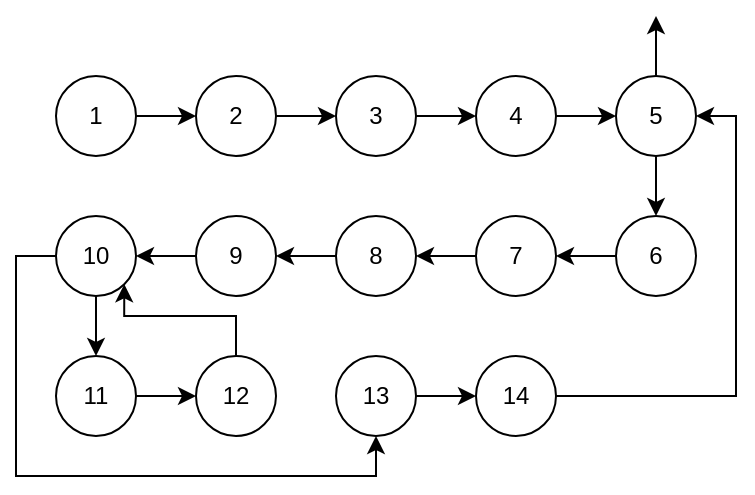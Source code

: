 <mxfile version="20.3.0" type="device" pages="4"><diagram id="gA_t7mWOXhGQ2cnS0lDq" name="ГУ"><mxGraphModel dx="1038" dy="649" grid="1" gridSize="10" guides="1" tooltips="1" connect="1" arrows="1" fold="1" page="1" pageScale="1" pageWidth="827" pageHeight="1169" math="0" shadow="0"><root><mxCell id="0"/><mxCell id="1" parent="0"/><mxCell id="s42ZeoQm_tpMmCxanhMZ-5" style="edgeStyle=orthogonalEdgeStyle;rounded=0;orthogonalLoop=1;jettySize=auto;html=1;exitX=1;exitY=0.5;exitDx=0;exitDy=0;entryX=0;entryY=0.5;entryDx=0;entryDy=0;" parent="1" source="s42ZeoQm_tpMmCxanhMZ-1" target="s42ZeoQm_tpMmCxanhMZ-2" edge="1"><mxGeometry relative="1" as="geometry"/></mxCell><mxCell id="s42ZeoQm_tpMmCxanhMZ-1" value="1" style="ellipse;whiteSpace=wrap;html=1;aspect=fixed;" parent="1" vertex="1"><mxGeometry x="190" y="120" width="40" height="40" as="geometry"/></mxCell><mxCell id="s42ZeoQm_tpMmCxanhMZ-6" style="edgeStyle=orthogonalEdgeStyle;rounded=0;orthogonalLoop=1;jettySize=auto;html=1;exitX=1;exitY=0.5;exitDx=0;exitDy=0;entryX=0;entryY=0.5;entryDx=0;entryDy=0;" parent="1" source="s42ZeoQm_tpMmCxanhMZ-2" target="s42ZeoQm_tpMmCxanhMZ-3" edge="1"><mxGeometry relative="1" as="geometry"/></mxCell><mxCell id="s42ZeoQm_tpMmCxanhMZ-2" value="2" style="ellipse;whiteSpace=wrap;html=1;aspect=fixed;" parent="1" vertex="1"><mxGeometry x="260" y="120" width="40" height="40" as="geometry"/></mxCell><mxCell id="s42ZeoQm_tpMmCxanhMZ-7" style="edgeStyle=orthogonalEdgeStyle;rounded=0;orthogonalLoop=1;jettySize=auto;html=1;exitX=1;exitY=0.5;exitDx=0;exitDy=0;entryX=0;entryY=0.5;entryDx=0;entryDy=0;" parent="1" source="s42ZeoQm_tpMmCxanhMZ-3" target="s42ZeoQm_tpMmCxanhMZ-4" edge="1"><mxGeometry relative="1" as="geometry"/></mxCell><mxCell id="s42ZeoQm_tpMmCxanhMZ-3" value="3" style="ellipse;whiteSpace=wrap;html=1;aspect=fixed;" parent="1" vertex="1"><mxGeometry x="330" y="120" width="40" height="40" as="geometry"/></mxCell><mxCell id="s42ZeoQm_tpMmCxanhMZ-9" style="edgeStyle=orthogonalEdgeStyle;rounded=0;orthogonalLoop=1;jettySize=auto;html=1;exitX=1;exitY=0.5;exitDx=0;exitDy=0;entryX=0;entryY=0.5;entryDx=0;entryDy=0;" parent="1" source="s42ZeoQm_tpMmCxanhMZ-4" target="s42ZeoQm_tpMmCxanhMZ-8" edge="1"><mxGeometry relative="1" as="geometry"/></mxCell><mxCell id="s42ZeoQm_tpMmCxanhMZ-4" value="4" style="ellipse;whiteSpace=wrap;html=1;aspect=fixed;" parent="1" vertex="1"><mxGeometry x="400" y="120" width="40" height="40" as="geometry"/></mxCell><mxCell id="s42ZeoQm_tpMmCxanhMZ-16" style="edgeStyle=orthogonalEdgeStyle;rounded=0;orthogonalLoop=1;jettySize=auto;html=1;exitX=0.5;exitY=1;exitDx=0;exitDy=0;entryX=0.5;entryY=0;entryDx=0;entryDy=0;" parent="1" source="s42ZeoQm_tpMmCxanhMZ-8" target="s42ZeoQm_tpMmCxanhMZ-11" edge="1"><mxGeometry relative="1" as="geometry"/></mxCell><mxCell id="s42ZeoQm_tpMmCxanhMZ-38" style="edgeStyle=orthogonalEdgeStyle;rounded=0;orthogonalLoop=1;jettySize=auto;html=1;exitX=0.5;exitY=0;exitDx=0;exitDy=0;" parent="1" source="s42ZeoQm_tpMmCxanhMZ-8" edge="1"><mxGeometry relative="1" as="geometry"><mxPoint x="490" y="90" as="targetPoint"/></mxGeometry></mxCell><mxCell id="s42ZeoQm_tpMmCxanhMZ-8" value="5" style="ellipse;whiteSpace=wrap;html=1;aspect=fixed;" parent="1" vertex="1"><mxGeometry x="470" y="120" width="40" height="40" as="geometry"/></mxCell><mxCell id="s42ZeoQm_tpMmCxanhMZ-17" style="edgeStyle=orthogonalEdgeStyle;rounded=0;orthogonalLoop=1;jettySize=auto;html=1;exitX=0;exitY=0.5;exitDx=0;exitDy=0;entryX=1;entryY=0.5;entryDx=0;entryDy=0;" parent="1" source="s42ZeoQm_tpMmCxanhMZ-11" target="s42ZeoQm_tpMmCxanhMZ-12" edge="1"><mxGeometry relative="1" as="geometry"/></mxCell><mxCell id="s42ZeoQm_tpMmCxanhMZ-11" value="6" style="ellipse;whiteSpace=wrap;html=1;aspect=fixed;" parent="1" vertex="1"><mxGeometry x="470" y="190" width="40" height="40" as="geometry"/></mxCell><mxCell id="s42ZeoQm_tpMmCxanhMZ-18" style="edgeStyle=orthogonalEdgeStyle;rounded=0;orthogonalLoop=1;jettySize=auto;html=1;exitX=0;exitY=0.5;exitDx=0;exitDy=0;entryX=1;entryY=0.5;entryDx=0;entryDy=0;" parent="1" source="s42ZeoQm_tpMmCxanhMZ-12" target="s42ZeoQm_tpMmCxanhMZ-13" edge="1"><mxGeometry relative="1" as="geometry"/></mxCell><mxCell id="s42ZeoQm_tpMmCxanhMZ-12" value="7" style="ellipse;whiteSpace=wrap;html=1;aspect=fixed;" parent="1" vertex="1"><mxGeometry x="400" y="190" width="40" height="40" as="geometry"/></mxCell><mxCell id="s42ZeoQm_tpMmCxanhMZ-19" style="edgeStyle=orthogonalEdgeStyle;rounded=0;orthogonalLoop=1;jettySize=auto;html=1;exitX=0;exitY=0.5;exitDx=0;exitDy=0;entryX=1;entryY=0.5;entryDx=0;entryDy=0;" parent="1" source="s42ZeoQm_tpMmCxanhMZ-13" target="s42ZeoQm_tpMmCxanhMZ-14" edge="1"><mxGeometry relative="1" as="geometry"/></mxCell><mxCell id="s42ZeoQm_tpMmCxanhMZ-13" value="8" style="ellipse;whiteSpace=wrap;html=1;aspect=fixed;" parent="1" vertex="1"><mxGeometry x="330" y="190" width="40" height="40" as="geometry"/></mxCell><mxCell id="s42ZeoQm_tpMmCxanhMZ-40" style="edgeStyle=orthogonalEdgeStyle;rounded=0;orthogonalLoop=1;jettySize=auto;html=1;exitX=0;exitY=0.5;exitDx=0;exitDy=0;entryX=1;entryY=0.5;entryDx=0;entryDy=0;" parent="1" source="s42ZeoQm_tpMmCxanhMZ-14" target="s42ZeoQm_tpMmCxanhMZ-15" edge="1"><mxGeometry relative="1" as="geometry"/></mxCell><mxCell id="s42ZeoQm_tpMmCxanhMZ-14" value="9" style="ellipse;whiteSpace=wrap;html=1;aspect=fixed;" parent="1" vertex="1"><mxGeometry x="260" y="190" width="40" height="40" as="geometry"/></mxCell><mxCell id="s42ZeoQm_tpMmCxanhMZ-28" style="edgeStyle=orthogonalEdgeStyle;rounded=0;orthogonalLoop=1;jettySize=auto;html=1;exitX=0.5;exitY=1;exitDx=0;exitDy=0;entryX=0.5;entryY=0;entryDx=0;entryDy=0;" parent="1" source="s42ZeoQm_tpMmCxanhMZ-15" target="s42ZeoQm_tpMmCxanhMZ-21" edge="1"><mxGeometry relative="1" as="geometry"/></mxCell><mxCell id="s42ZeoQm_tpMmCxanhMZ-45" style="edgeStyle=orthogonalEdgeStyle;rounded=0;orthogonalLoop=1;jettySize=auto;html=1;exitX=0;exitY=0.5;exitDx=0;exitDy=0;entryX=0.5;entryY=1;entryDx=0;entryDy=0;" parent="1" source="s42ZeoQm_tpMmCxanhMZ-15" target="s42ZeoQm_tpMmCxanhMZ-23" edge="1"><mxGeometry relative="1" as="geometry"/></mxCell><mxCell id="s42ZeoQm_tpMmCxanhMZ-15" value="10" style="ellipse;whiteSpace=wrap;html=1;aspect=fixed;" parent="1" vertex="1"><mxGeometry x="190" y="190" width="40" height="40" as="geometry"/></mxCell><mxCell id="s42ZeoQm_tpMmCxanhMZ-41" style="edgeStyle=orthogonalEdgeStyle;rounded=0;orthogonalLoop=1;jettySize=auto;html=1;exitX=1;exitY=0.5;exitDx=0;exitDy=0;entryX=0;entryY=0.5;entryDx=0;entryDy=0;" parent="1" source="s42ZeoQm_tpMmCxanhMZ-21" target="s42ZeoQm_tpMmCxanhMZ-22" edge="1"><mxGeometry relative="1" as="geometry"/></mxCell><mxCell id="s42ZeoQm_tpMmCxanhMZ-21" value="11" style="ellipse;whiteSpace=wrap;html=1;aspect=fixed;" parent="1" vertex="1"><mxGeometry x="190" y="260" width="40" height="40" as="geometry"/></mxCell><mxCell id="s42ZeoQm_tpMmCxanhMZ-46" style="edgeStyle=orthogonalEdgeStyle;rounded=0;orthogonalLoop=1;jettySize=auto;html=1;exitX=0.5;exitY=0;exitDx=0;exitDy=0;entryX=1;entryY=1;entryDx=0;entryDy=0;" parent="1" source="s42ZeoQm_tpMmCxanhMZ-22" target="s42ZeoQm_tpMmCxanhMZ-15" edge="1"><mxGeometry relative="1" as="geometry"><Array as="points"><mxPoint x="280" y="240"/><mxPoint x="224" y="240"/></Array></mxGeometry></mxCell><mxCell id="s42ZeoQm_tpMmCxanhMZ-22" value="12" style="ellipse;whiteSpace=wrap;html=1;aspect=fixed;" parent="1" vertex="1"><mxGeometry x="260" y="260" width="40" height="40" as="geometry"/></mxCell><mxCell id="s42ZeoQm_tpMmCxanhMZ-42" style="edgeStyle=orthogonalEdgeStyle;rounded=0;orthogonalLoop=1;jettySize=auto;html=1;exitX=1;exitY=0.5;exitDx=0;exitDy=0;entryX=0;entryY=0.5;entryDx=0;entryDy=0;" parent="1" source="s42ZeoQm_tpMmCxanhMZ-23" target="s42ZeoQm_tpMmCxanhMZ-24" edge="1"><mxGeometry relative="1" as="geometry"/></mxCell><mxCell id="s42ZeoQm_tpMmCxanhMZ-23" value="13" style="ellipse;whiteSpace=wrap;html=1;aspect=fixed;" parent="1" vertex="1"><mxGeometry x="330" y="260" width="40" height="40" as="geometry"/></mxCell><mxCell id="s42ZeoQm_tpMmCxanhMZ-39" style="edgeStyle=orthogonalEdgeStyle;rounded=0;orthogonalLoop=1;jettySize=auto;html=1;exitX=1;exitY=0.5;exitDx=0;exitDy=0;entryX=1;entryY=0.5;entryDx=0;entryDy=0;" parent="1" source="s42ZeoQm_tpMmCxanhMZ-24" target="s42ZeoQm_tpMmCxanhMZ-8" edge="1"><mxGeometry relative="1" as="geometry"/></mxCell><mxCell id="s42ZeoQm_tpMmCxanhMZ-24" value="14" style="ellipse;whiteSpace=wrap;html=1;aspect=fixed;" parent="1" vertex="1"><mxGeometry x="400" y="260" width="40" height="40" as="geometry"/></mxCell></root></mxGraphModel></diagram><diagram id="Tzo03wEiuix91YWB1khw" name="ИГ"><mxGraphModel dx="1038" dy="649" grid="1" gridSize="10" guides="1" tooltips="1" connect="1" arrows="1" fold="1" page="1" pageScale="1" pageWidth="827" pageHeight="1169" math="0" shadow="0"><root><mxCell id="0"/><mxCell id="1" parent="0"/><mxCell id="LgqNlbQiysJBQmyP1DB1-46" style="edgeStyle=none;rounded=0;orthogonalLoop=1;jettySize=auto;html=1;exitX=1;exitY=0;exitDx=0;exitDy=0;entryX=0;entryY=0.5;entryDx=0;entryDy=0;" parent="1" source="LgqNlbQiysJBQmyP1DB1-2" target="LgqNlbQiysJBQmyP1DB1-17" edge="1"><mxGeometry relative="1" as="geometry"/></mxCell><mxCell id="LgqNlbQiysJBQmyP1DB1-47" style="edgeStyle=none;rounded=0;orthogonalLoop=1;jettySize=auto;html=1;exitX=1;exitY=1;exitDx=0;exitDy=0;entryX=0;entryY=0.5;entryDx=0;entryDy=0;" parent="1" source="LgqNlbQiysJBQmyP1DB1-2" target="LgqNlbQiysJBQmyP1DB1-29" edge="1"><mxGeometry relative="1" as="geometry"/></mxCell><mxCell id="LgqNlbQiysJBQmyP1DB1-2" value="1" style="ellipse;whiteSpace=wrap;html=1;aspect=fixed;" parent="1" vertex="1"><mxGeometry x="90" y="350" width="40" height="40" as="geometry"/></mxCell><mxCell id="LgqNlbQiysJBQmyP1DB1-48" style="edgeStyle=none;rounded=0;orthogonalLoop=1;jettySize=auto;html=1;exitX=1;exitY=0.5;exitDx=0;exitDy=0;entryX=0;entryY=0;entryDx=0;entryDy=0;" parent="1" source="LgqNlbQiysJBQmyP1DB1-4" target="LgqNlbQiysJBQmyP1DB1-11" edge="1"><mxGeometry relative="1" as="geometry"/></mxCell><mxCell id="LgqNlbQiysJBQmyP1DB1-4" value="2" style="ellipse;whiteSpace=wrap;html=1;aspect=fixed;" parent="1" vertex="1"><mxGeometry x="540" y="100" width="40" height="40" as="geometry"/></mxCell><mxCell id="LgqNlbQiysJBQmyP1DB1-52" style="edgeStyle=none;rounded=0;orthogonalLoop=1;jettySize=auto;html=1;exitX=1;exitY=0.5;exitDx=0;exitDy=0;entryX=0;entryY=0.5;entryDx=0;entryDy=0;" parent="1" source="LgqNlbQiysJBQmyP1DB1-8" target="LgqNlbQiysJBQmyP1DB1-13" edge="1"><mxGeometry relative="1" as="geometry"/></mxCell><mxCell id="LgqNlbQiysJBQmyP1DB1-8" value="3" style="ellipse;whiteSpace=wrap;html=1;aspect=fixed;" parent="1" vertex="1"><mxGeometry x="300" y="100" width="40" height="40" as="geometry"/></mxCell><mxCell id="LgqNlbQiysJBQmyP1DB1-11" value="5" style="ellipse;whiteSpace=wrap;html=1;aspect=fixed;" parent="1" vertex="1"><mxGeometry x="640" y="140" width="40" height="40" as="geometry"/></mxCell><mxCell id="LgqNlbQiysJBQmyP1DB1-51" style="edgeStyle=none;rounded=0;orthogonalLoop=1;jettySize=auto;html=1;exitX=1;exitY=0.5;exitDx=0;exitDy=0;entryX=0;entryY=0;entryDx=0;entryDy=0;" parent="1" source="LgqNlbQiysJBQmyP1DB1-13" target="LgqNlbQiysJBQmyP1DB1-31" edge="1"><mxGeometry relative="1" as="geometry"/></mxCell><mxCell id="LgqNlbQiysJBQmyP1DB1-13" value="6" style="ellipse;whiteSpace=wrap;html=1;aspect=fixed;" parent="1" vertex="1"><mxGeometry x="400" y="100" width="40" height="40" as="geometry"/></mxCell><mxCell id="LgqNlbQiysJBQmyP1DB1-61" style="rounded=0;orthogonalLoop=1;jettySize=auto;html=1;exitX=1;exitY=0.5;exitDx=0;exitDy=0;entryX=0;entryY=0.5;entryDx=0;entryDy=0;" parent="1" source="LgqNlbQiysJBQmyP1DB1-15" target="LgqNlbQiysJBQmyP1DB1-31" edge="1"><mxGeometry relative="1" as="geometry"/></mxCell><mxCell id="LgqNlbQiysJBQmyP1DB1-71" style="edgeStyle=none;rounded=0;orthogonalLoop=1;jettySize=auto;html=1;exitX=0.5;exitY=1;exitDx=0;exitDy=0;entryX=0.5;entryY=0;entryDx=0;entryDy=0;" parent="1" source="LgqNlbQiysJBQmyP1DB1-15" target="LgqNlbQiysJBQmyP1DB1-24" edge="1"><mxGeometry relative="1" as="geometry"/></mxCell><mxCell id="LgqNlbQiysJBQmyP1DB1-15" value="7" style="ellipse;whiteSpace=wrap;html=1;aspect=fixed;" parent="1" vertex="1"><mxGeometry x="400" y="180" width="40" height="40" as="geometry"/></mxCell><mxCell id="LgqNlbQiysJBQmyP1DB1-55" style="edgeStyle=none;rounded=0;orthogonalLoop=1;jettySize=auto;html=1;exitX=1;exitY=0;exitDx=0;exitDy=0;entryX=0;entryY=1;entryDx=0;entryDy=0;" parent="1" source="LgqNlbQiysJBQmyP1DB1-17" target="LgqNlbQiysJBQmyP1DB1-22" edge="1"><mxGeometry relative="1" as="geometry"/></mxCell><mxCell id="LgqNlbQiysJBQmyP1DB1-57" style="edgeStyle=none;rounded=0;orthogonalLoop=1;jettySize=auto;html=1;exitX=1;exitY=0.5;exitDx=0;exitDy=0;entryX=0;entryY=1;entryDx=0;entryDy=0;" parent="1" source="LgqNlbQiysJBQmyP1DB1-17" target="LgqNlbQiysJBQmyP1DB1-24" edge="1"><mxGeometry relative="1" as="geometry"/></mxCell><mxCell id="LgqNlbQiysJBQmyP1DB1-59" style="edgeStyle=none;rounded=0;orthogonalLoop=1;jettySize=auto;html=1;exitX=1;exitY=1;exitDx=0;exitDy=0;entryX=0;entryY=0.5;entryDx=0;entryDy=0;" parent="1" source="LgqNlbQiysJBQmyP1DB1-17" target="LgqNlbQiysJBQmyP1DB1-27" edge="1"><mxGeometry relative="1" as="geometry"/></mxCell><mxCell id="LgqNlbQiysJBQmyP1DB1-17" value="8" style="ellipse;whiteSpace=wrap;html=1;aspect=fixed;" parent="1" vertex="1"><mxGeometry x="170" y="310" width="40" height="40" as="geometry"/></mxCell><mxCell id="LgqNlbQiysJBQmyP1DB1-54" style="edgeStyle=none;rounded=0;orthogonalLoop=1;jettySize=auto;html=1;exitX=1;exitY=1;exitDx=0;exitDy=0;entryX=0;entryY=0;entryDx=0;entryDy=0;" parent="1" source="LgqNlbQiysJBQmyP1DB1-19" target="LgqNlbQiysJBQmyP1DB1-22" edge="1"><mxGeometry relative="1" as="geometry"/></mxCell><mxCell id="LgqNlbQiysJBQmyP1DB1-58" style="edgeStyle=none;rounded=0;orthogonalLoop=1;jettySize=auto;html=1;exitX=1;exitY=0.5;exitDx=0;exitDy=0;entryX=0;entryY=0;entryDx=0;entryDy=0;" parent="1" source="LgqNlbQiysJBQmyP1DB1-19" target="LgqNlbQiysJBQmyP1DB1-24" edge="1"><mxGeometry relative="1" as="geometry"/></mxCell><mxCell id="LgqNlbQiysJBQmyP1DB1-70" style="rounded=0;orthogonalLoop=1;jettySize=auto;html=1;exitX=0.5;exitY=1;exitDx=0;exitDy=0;entryX=0;entryY=0;entryDx=0;entryDy=0;" parent="1" source="LgqNlbQiysJBQmyP1DB1-19" target="LgqNlbQiysJBQmyP1DB1-27" edge="1"><mxGeometry relative="1" as="geometry"/></mxCell><mxCell id="LgqNlbQiysJBQmyP1DB1-19" value="9" style="ellipse;whiteSpace=wrap;html=1;aspect=fixed;" parent="1" vertex="1"><mxGeometry x="170" y="230" width="40" height="40" as="geometry"/></mxCell><mxCell id="LgqNlbQiysJBQmyP1DB1-22" value="10" style="ellipse;whiteSpace=wrap;html=1;aspect=fixed;" parent="1" vertex="1"><mxGeometry x="280" y="270" width="40" height="40" as="geometry"/></mxCell><mxCell id="LgqNlbQiysJBQmyP1DB1-62" style="edgeStyle=none;rounded=0;orthogonalLoop=1;jettySize=auto;html=1;exitX=1;exitY=0.5;exitDx=0;exitDy=0;entryX=0;entryY=1;entryDx=0;entryDy=0;" parent="1" source="LgqNlbQiysJBQmyP1DB1-24" target="LgqNlbQiysJBQmyP1DB1-31" edge="1"><mxGeometry relative="1" as="geometry"/></mxCell><mxCell id="8YFTak9-W1N-St6DeJ7--2" style="edgeStyle=none;rounded=0;orthogonalLoop=1;jettySize=auto;html=1;exitX=1;exitY=0;exitDx=0;exitDy=0;entryX=1;entryY=1;entryDx=0;entryDy=0;" parent="1" source="LgqNlbQiysJBQmyP1DB1-24" target="LgqNlbQiysJBQmyP1DB1-13" edge="1"><mxGeometry relative="1" as="geometry"/></mxCell><mxCell id="LgqNlbQiysJBQmyP1DB1-24" value="11" style="ellipse;whiteSpace=wrap;html=1;aspect=fixed;" parent="1" vertex="1"><mxGeometry x="450" y="270" width="40" height="40" as="geometry"/></mxCell><mxCell id="LgqNlbQiysJBQmyP1DB1-68" style="edgeStyle=none;rounded=0;orthogonalLoop=1;jettySize=auto;html=1;exitX=0.5;exitY=0;exitDx=0;exitDy=0;entryX=0.5;entryY=1;entryDx=0;entryDy=0;" parent="1" source="LgqNlbQiysJBQmyP1DB1-27" target="LgqNlbQiysJBQmyP1DB1-22" edge="1"><mxGeometry relative="1" as="geometry"/></mxCell><mxCell id="ioc4ztFxSVHBDzlnbTO5-1" style="rounded=0;orthogonalLoop=1;jettySize=auto;html=1;exitX=1;exitY=0.5;exitDx=0;exitDy=0;entryX=0;entryY=0.5;entryDx=0;entryDy=0;fontSize=12;" parent="1" source="LgqNlbQiysJBQmyP1DB1-27" target="LgqNlbQiysJBQmyP1DB1-24" edge="1"><mxGeometry relative="1" as="geometry"/></mxCell><mxCell id="LgqNlbQiysJBQmyP1DB1-27" value="12" style="ellipse;whiteSpace=wrap;html=1;aspect=fixed;" parent="1" vertex="1"><mxGeometry x="280" y="390" width="40" height="40" as="geometry"/></mxCell><mxCell id="LgqNlbQiysJBQmyP1DB1-64" style="edgeStyle=none;rounded=0;orthogonalLoop=1;jettySize=auto;html=1;exitX=0.5;exitY=0;exitDx=0;exitDy=0;entryX=0.5;entryY=1;entryDx=0;entryDy=0;" parent="1" source="LgqNlbQiysJBQmyP1DB1-29" target="LgqNlbQiysJBQmyP1DB1-17" edge="1"><mxGeometry relative="1" as="geometry"/></mxCell><mxCell id="LgqNlbQiysJBQmyP1DB1-29" value="13" style="ellipse;whiteSpace=wrap;html=1;aspect=fixed;" parent="1" vertex="1"><mxGeometry x="170" y="390" width="40" height="40" as="geometry"/></mxCell><mxCell id="LgqNlbQiysJBQmyP1DB1-63" style="edgeStyle=none;rounded=0;orthogonalLoop=1;jettySize=auto;html=1;exitX=1;exitY=0.5;exitDx=0;exitDy=0;entryX=0;entryY=1;entryDx=0;entryDy=0;" parent="1" source="LgqNlbQiysJBQmyP1DB1-31" target="LgqNlbQiysJBQmyP1DB1-11" edge="1"><mxGeometry relative="1" as="geometry"/></mxCell><mxCell id="LgqNlbQiysJBQmyP1DB1-31" value="14" style="ellipse;whiteSpace=wrap;html=1;aspect=fixed;" parent="1" vertex="1"><mxGeometry x="540" y="180" width="40" height="40" as="geometry"/></mxCell><mxCell id="LgqNlbQiysJBQmyP1DB1-66" style="edgeStyle=orthogonalEdgeStyle;curved=1;rounded=0;orthogonalLoop=1;jettySize=auto;html=1;exitX=0;exitY=1;exitDx=0;exitDy=0;entryX=1;entryY=1;entryDx=0;entryDy=0;" parent="1" source="LgqNlbQiysJBQmyP1DB1-24" target="LgqNlbQiysJBQmyP1DB1-24" edge="1"><mxGeometry relative="1" as="geometry"><Array as="points"><mxPoint x="456" y="340"/><mxPoint x="484" y="340"/></Array></mxGeometry></mxCell><mxCell id="LgqNlbQiysJBQmyP1DB1-67" style="edgeStyle=orthogonalEdgeStyle;curved=1;rounded=0;orthogonalLoop=1;jettySize=auto;html=1;exitX=0;exitY=1;exitDx=0;exitDy=0;entryX=1;entryY=1;entryDx=0;entryDy=0;" parent="1" source="LgqNlbQiysJBQmyP1DB1-29" target="LgqNlbQiysJBQmyP1DB1-29" edge="1"><mxGeometry relative="1" as="geometry"><Array as="points"><mxPoint x="176" y="460"/><mxPoint x="204" y="460"/></Array></mxGeometry></mxCell><mxCell id="LgqNlbQiysJBQmyP1DB1-69" style="edgeStyle=orthogonalEdgeStyle;rounded=0;orthogonalLoop=1;jettySize=auto;html=1;exitX=0;exitY=1;exitDx=0;exitDy=0;entryX=1;entryY=1;entryDx=0;entryDy=0;curved=1;" parent="1" source="LgqNlbQiysJBQmyP1DB1-27" target="LgqNlbQiysJBQmyP1DB1-27" edge="1"><mxGeometry relative="1" as="geometry"><Array as="points"><mxPoint x="286" y="460"/><mxPoint x="314" y="460"/></Array></mxGeometry></mxCell></root></mxGraphModel></diagram><diagram id="BCKZqOfvoe8dN1__IjIv" name="ОИ"><mxGraphModel dx="1038" dy="649" grid="1" gridSize="10" guides="1" tooltips="1" connect="1" arrows="1" fold="1" page="1" pageScale="1" pageWidth="827" pageHeight="1169" math="0" shadow="0"><root><mxCell id="0"/><mxCell id="1" parent="0"/><mxCell id="9PcwOpNAzfmLmgYqSQWt-1" style="edgeStyle=orthogonalEdgeStyle;rounded=0;orthogonalLoop=1;jettySize=auto;html=1;exitX=1;exitY=0.5;exitDx=0;exitDy=0;entryX=0;entryY=0.5;entryDx=0;entryDy=0;" parent="1" source="9PcwOpNAzfmLmgYqSQWt-2" target="9PcwOpNAzfmLmgYqSQWt-4" edge="1"><mxGeometry relative="1" as="geometry"/></mxCell><mxCell id="9PcwOpNAzfmLmgYqSQWt-2" value="1" style="ellipse;whiteSpace=wrap;html=1;aspect=fixed;" parent="1" vertex="1"><mxGeometry x="80" y="80" width="40" height="40" as="geometry"/></mxCell><mxCell id="9PcwOpNAzfmLmgYqSQWt-3" style="edgeStyle=orthogonalEdgeStyle;rounded=0;orthogonalLoop=1;jettySize=auto;html=1;exitX=1;exitY=0.5;exitDx=0;exitDy=0;entryX=0;entryY=0.5;entryDx=0;entryDy=0;" parent="1" source="9PcwOpNAzfmLmgYqSQWt-4" target="9PcwOpNAzfmLmgYqSQWt-6" edge="1"><mxGeometry relative="1" as="geometry"/></mxCell><mxCell id="9PcwOpNAzfmLmgYqSQWt-4" value="2" style="ellipse;whiteSpace=wrap;html=1;aspect=fixed;" parent="1" vertex="1"><mxGeometry x="150" y="80" width="40" height="40" as="geometry"/></mxCell><mxCell id="9PcwOpNAzfmLmgYqSQWt-5" style="edgeStyle=orthogonalEdgeStyle;rounded=0;orthogonalLoop=1;jettySize=auto;html=1;exitX=1;exitY=0.5;exitDx=0;exitDy=0;entryX=0;entryY=0.5;entryDx=0;entryDy=0;" parent="1" source="9PcwOpNAzfmLmgYqSQWt-6" target="9PcwOpNAzfmLmgYqSQWt-8" edge="1"><mxGeometry relative="1" as="geometry"/></mxCell><mxCell id="9PcwOpNAzfmLmgYqSQWt-6" value="3" style="ellipse;whiteSpace=wrap;html=1;aspect=fixed;" parent="1" vertex="1"><mxGeometry x="220" y="80" width="40" height="40" as="geometry"/></mxCell><mxCell id="9PcwOpNAzfmLmgYqSQWt-7" style="edgeStyle=orthogonalEdgeStyle;rounded=0;orthogonalLoop=1;jettySize=auto;html=1;exitX=1;exitY=0.5;exitDx=0;exitDy=0;entryX=0;entryY=0.5;entryDx=0;entryDy=0;" parent="1" source="9PcwOpNAzfmLmgYqSQWt-8" target="9PcwOpNAzfmLmgYqSQWt-17" edge="1"><mxGeometry relative="1" as="geometry"><mxPoint x="360" y="100" as="targetPoint"/></mxGeometry></mxCell><mxCell id="9PcwOpNAzfmLmgYqSQWt-8" value="4" style="ellipse;whiteSpace=wrap;html=1;aspect=fixed;" parent="1" vertex="1"><mxGeometry x="290" y="80" width="40" height="40" as="geometry"/></mxCell><mxCell id="9PcwOpNAzfmLmgYqSQWt-43" style="edgeStyle=orthogonalEdgeStyle;rounded=0;orthogonalLoop=1;jettySize=auto;html=1;exitX=0.5;exitY=1;exitDx=0;exitDy=0;entryX=0.5;entryY=0;entryDx=0;entryDy=0;fontSize=14;" parent="1" source="9PcwOpNAzfmLmgYqSQWt-17" target="9PcwOpNAzfmLmgYqSQWt-18" edge="1"><mxGeometry relative="1" as="geometry"/></mxCell><mxCell id="9PcwOpNAzfmLmgYqSQWt-17" value="5" style="ellipse;whiteSpace=wrap;html=1;aspect=fixed;" parent="1" vertex="1"><mxGeometry x="360" y="80" width="40" height="40" as="geometry"/></mxCell><mxCell id="9PcwOpNAzfmLmgYqSQWt-44" style="edgeStyle=orthogonalEdgeStyle;rounded=0;orthogonalLoop=1;jettySize=auto;html=1;exitX=0.5;exitY=1;exitDx=0;exitDy=0;entryX=0.5;entryY=0;entryDx=0;entryDy=0;fontSize=14;" parent="1" source="9PcwOpNAzfmLmgYqSQWt-18" target="9PcwOpNAzfmLmgYqSQWt-19" edge="1"><mxGeometry relative="1" as="geometry"/></mxCell><mxCell id="9PcwOpNAzfmLmgYqSQWt-18" value="6" style="ellipse;whiteSpace=wrap;html=1;aspect=fixed;" parent="1" vertex="1"><mxGeometry x="360" y="150" width="40" height="40" as="geometry"/></mxCell><mxCell id="9PcwOpNAzfmLmgYqSQWt-45" style="edgeStyle=orthogonalEdgeStyle;rounded=0;orthogonalLoop=1;jettySize=auto;html=1;exitX=0.5;exitY=1;exitDx=0;exitDy=0;entryX=0.5;entryY=0;entryDx=0;entryDy=0;fontSize=14;" parent="1" source="9PcwOpNAzfmLmgYqSQWt-19" target="9PcwOpNAzfmLmgYqSQWt-20" edge="1"><mxGeometry relative="1" as="geometry"/></mxCell><mxCell id="9PcwOpNAzfmLmgYqSQWt-19" value="7" style="ellipse;whiteSpace=wrap;html=1;aspect=fixed;" parent="1" vertex="1"><mxGeometry x="360" y="220" width="40" height="40" as="geometry"/></mxCell><mxCell id="9PcwOpNAzfmLmgYqSQWt-46" style="edgeStyle=orthogonalEdgeStyle;rounded=0;orthogonalLoop=1;jettySize=auto;html=1;exitX=0.5;exitY=1;exitDx=0;exitDy=0;entryX=0.5;entryY=0;entryDx=0;entryDy=0;fontSize=14;" parent="1" source="9PcwOpNAzfmLmgYqSQWt-20" target="9PcwOpNAzfmLmgYqSQWt-21" edge="1"><mxGeometry relative="1" as="geometry"/></mxCell><mxCell id="9PcwOpNAzfmLmgYqSQWt-20" value="8" style="ellipse;whiteSpace=wrap;html=1;aspect=fixed;" parent="1" vertex="1"><mxGeometry x="360" y="290" width="40" height="40" as="geometry"/></mxCell><mxCell id="9PcwOpNAzfmLmgYqSQWt-47" style="edgeStyle=orthogonalEdgeStyle;rounded=0;orthogonalLoop=1;jettySize=auto;html=1;exitX=0.5;exitY=1;exitDx=0;exitDy=0;entryX=0.5;entryY=0;entryDx=0;entryDy=0;fontSize=14;" parent="1" source="9PcwOpNAzfmLmgYqSQWt-21" target="9PcwOpNAzfmLmgYqSQWt-22" edge="1"><mxGeometry relative="1" as="geometry"/></mxCell><mxCell id="9PcwOpNAzfmLmgYqSQWt-21" value="9" style="ellipse;whiteSpace=wrap;html=1;aspect=fixed;" parent="1" vertex="1"><mxGeometry x="360" y="360" width="40" height="40" as="geometry"/></mxCell><mxCell id="9PcwOpNAzfmLmgYqSQWt-34" style="edgeStyle=none;rounded=0;orthogonalLoop=1;jettySize=auto;html=1;exitX=0.5;exitY=1;exitDx=0;exitDy=0;entryX=0.5;entryY=0;entryDx=0;entryDy=0;" parent="1" source="9PcwOpNAzfmLmgYqSQWt-22" target="9PcwOpNAzfmLmgYqSQWt-23" edge="1"><mxGeometry relative="1" as="geometry"/></mxCell><mxCell id="9PcwOpNAzfmLmgYqSQWt-22" value="10" style="ellipse;whiteSpace=wrap;html=1;aspect=fixed;" parent="1" vertex="1"><mxGeometry x="360" y="430" width="40" height="40" as="geometry"/></mxCell><mxCell id="9PcwOpNAzfmLmgYqSQWt-35" style="edgeStyle=none;rounded=0;orthogonalLoop=1;jettySize=auto;html=1;exitX=0.5;exitY=1;exitDx=0;exitDy=0;entryX=0.5;entryY=0;entryDx=0;entryDy=0;" parent="1" source="9PcwOpNAzfmLmgYqSQWt-23" target="9PcwOpNAzfmLmgYqSQWt-24" edge="1"><mxGeometry relative="1" as="geometry"/></mxCell><mxCell id="9PcwOpNAzfmLmgYqSQWt-23" value="11" style="ellipse;whiteSpace=wrap;html=1;aspect=fixed;" parent="1" vertex="1"><mxGeometry x="360" y="500" width="40" height="40" as="geometry"/></mxCell><mxCell id="9PcwOpNAzfmLmgYqSQWt-33" style="edgeStyle=none;rounded=0;orthogonalLoop=1;jettySize=auto;html=1;exitX=1;exitY=0.5;exitDx=0;exitDy=0;entryX=0;entryY=0.5;entryDx=0;entryDy=0;" parent="1" source="9PcwOpNAzfmLmgYqSQWt-24" target="9PcwOpNAzfmLmgYqSQWt-27" edge="1"><mxGeometry relative="1" as="geometry"/></mxCell><mxCell id="9PcwOpNAzfmLmgYqSQWt-24" value="12" style="ellipse;whiteSpace=wrap;html=1;aspect=fixed;" parent="1" vertex="1"><mxGeometry x="360" y="570" width="40" height="40" as="geometry"/></mxCell><mxCell id="9PcwOpNAzfmLmgYqSQWt-48" style="edgeStyle=orthogonalEdgeStyle;rounded=0;orthogonalLoop=1;jettySize=auto;html=1;exitX=0.5;exitY=1;exitDx=0;exitDy=0;entryX=0.5;entryY=0;entryDx=0;entryDy=0;fontSize=14;" parent="1" source="9PcwOpNAzfmLmgYqSQWt-25" target="9PcwOpNAzfmLmgYqSQWt-26" edge="1"><mxGeometry relative="1" as="geometry"/></mxCell><mxCell id="9PcwOpNAzfmLmgYqSQWt-25" value="13" style="ellipse;whiteSpace=wrap;html=1;aspect=fixed;" parent="1" vertex="1"><mxGeometry x="360" y="680" width="40" height="40" as="geometry"/></mxCell><mxCell id="9PcwOpNAzfmLmgYqSQWt-119" style="edgeStyle=orthogonalEdgeStyle;rounded=0;orthogonalLoop=1;jettySize=auto;html=1;exitX=1;exitY=0.5;exitDx=0;exitDy=0;entryX=0;entryY=0.5;entryDx=0;entryDy=0;fontSize=12;" parent="1" source="9PcwOpNAzfmLmgYqSQWt-26" target="9PcwOpNAzfmLmgYqSQWt-52" edge="1"><mxGeometry relative="1" as="geometry"><Array as="points"><mxPoint x="700" y="770"/><mxPoint x="700" y="100"/></Array></mxGeometry></mxCell><mxCell id="9PcwOpNAzfmLmgYqSQWt-26" value="14" style="ellipse;whiteSpace=wrap;html=1;aspect=fixed;" parent="1" vertex="1"><mxGeometry x="360" y="750" width="40" height="40" as="geometry"/></mxCell><mxCell id="9PcwOpNAzfmLmgYqSQWt-36" style="edgeStyle=none;rounded=0;orthogonalLoop=1;jettySize=auto;html=1;exitX=0.5;exitY=1;exitDx=0;exitDy=0;entryX=0.5;entryY=0;entryDx=0;entryDy=0;" parent="1" source="9PcwOpNAzfmLmgYqSQWt-27" target="9PcwOpNAzfmLmgYqSQWt-28" edge="1"><mxGeometry relative="1" as="geometry"/></mxCell><mxCell id="9PcwOpNAzfmLmgYqSQWt-27" value="10" style="ellipse;whiteSpace=wrap;html=1;aspect=fixed;" parent="1" vertex="1"><mxGeometry x="430" y="430" width="40" height="40" as="geometry"/></mxCell><mxCell id="9PcwOpNAzfmLmgYqSQWt-37" style="edgeStyle=none;rounded=0;orthogonalLoop=1;jettySize=auto;html=1;exitX=0.5;exitY=1;exitDx=0;exitDy=0;entryX=0.5;entryY=0;entryDx=0;entryDy=0;" parent="1" source="9PcwOpNAzfmLmgYqSQWt-28" target="9PcwOpNAzfmLmgYqSQWt-29" edge="1"><mxGeometry relative="1" as="geometry"/></mxCell><mxCell id="9PcwOpNAzfmLmgYqSQWt-28" value="11" style="ellipse;whiteSpace=wrap;html=1;aspect=fixed;" parent="1" vertex="1"><mxGeometry x="430" y="500" width="40" height="40" as="geometry"/></mxCell><mxCell id="9PcwOpNAzfmLmgYqSQWt-40" style="edgeStyle=none;rounded=0;orthogonalLoop=1;jettySize=auto;html=1;exitX=1;exitY=0.5;exitDx=0;exitDy=0;entryX=0;entryY=0.5;entryDx=0;entryDy=0;" parent="1" source="9PcwOpNAzfmLmgYqSQWt-29" target="9PcwOpNAzfmLmgYqSQWt-30" edge="1"><mxGeometry relative="1" as="geometry"/></mxCell><mxCell id="9PcwOpNAzfmLmgYqSQWt-41" value="..." style="edgeLabel;html=1;align=center;verticalAlign=middle;resizable=0;points=[];fontSize=14;" parent="9PcwOpNAzfmLmgYqSQWt-40" vertex="1" connectable="0"><mxGeometry x="-0.23" y="-3" relative="1" as="geometry"><mxPoint x="2" y="-17" as="offset"/></mxGeometry></mxCell><mxCell id="9PcwOpNAzfmLmgYqSQWt-29" value="12" style="ellipse;whiteSpace=wrap;html=1;aspect=fixed;" parent="1" vertex="1"><mxGeometry x="430" y="570" width="40" height="40" as="geometry"/></mxCell><mxCell id="9PcwOpNAzfmLmgYqSQWt-38" style="edgeStyle=none;rounded=0;orthogonalLoop=1;jettySize=auto;html=1;exitX=0.5;exitY=1;exitDx=0;exitDy=0;entryX=0.5;entryY=0;entryDx=0;entryDy=0;" parent="1" source="9PcwOpNAzfmLmgYqSQWt-30" target="9PcwOpNAzfmLmgYqSQWt-31" edge="1"><mxGeometry relative="1" as="geometry"/></mxCell><mxCell id="9PcwOpNAzfmLmgYqSQWt-30" value="10" style="ellipse;whiteSpace=wrap;html=1;aspect=fixed;" parent="1" vertex="1"><mxGeometry x="520" y="430" width="40" height="40" as="geometry"/></mxCell><mxCell id="9PcwOpNAzfmLmgYqSQWt-39" style="edgeStyle=none;rounded=0;orthogonalLoop=1;jettySize=auto;html=1;exitX=0.5;exitY=1;exitDx=0;exitDy=0;entryX=0.5;entryY=0;entryDx=0;entryDy=0;" parent="1" source="9PcwOpNAzfmLmgYqSQWt-31" target="9PcwOpNAzfmLmgYqSQWt-32" edge="1"><mxGeometry relative="1" as="geometry"/></mxCell><mxCell id="9PcwOpNAzfmLmgYqSQWt-31" value="11" style="ellipse;whiteSpace=wrap;html=1;aspect=fixed;" parent="1" vertex="1"><mxGeometry x="520" y="500" width="40" height="40" as="geometry"/></mxCell><mxCell id="GbnDG2DXEfrSIq_cukqo-2" style="rounded=0;orthogonalLoop=1;jettySize=auto;html=1;exitX=1;exitY=0.5;exitDx=0;exitDy=0;entryX=0;entryY=0.5;entryDx=0;entryDy=0;" edge="1" parent="1" source="9PcwOpNAzfmLmgYqSQWt-32" target="GbnDG2DXEfrSIq_cukqo-1"><mxGeometry relative="1" as="geometry"/></mxCell><mxCell id="9PcwOpNAzfmLmgYqSQWt-32" value="12" style="ellipse;whiteSpace=wrap;html=1;aspect=fixed;" parent="1" vertex="1"><mxGeometry x="520" y="570" width="40" height="40" as="geometry"/></mxCell><mxCell id="9PcwOpNAzfmLmgYqSQWt-49" value="" style="shape=curlyBracket;whiteSpace=wrap;html=1;rounded=1;flipH=1;fontSize=14;direction=north;" parent="1" vertex="1"><mxGeometry x="360" y="620" width="200" height="20" as="geometry"/></mxCell><mxCell id="9PcwOpNAzfmLmgYqSQWt-50" value="&lt;font style=&quot;font-size: 12px;&quot;&gt;n - 1&lt;/font&gt;" style="text;html=1;align=center;verticalAlign=middle;resizable=0;points=[];autosize=1;strokeColor=none;fillColor=none;fontSize=14;" parent="1" vertex="1"><mxGeometry x="435" y="630" width="50" height="30" as="geometry"/></mxCell><mxCell id="9PcwOpNAzfmLmgYqSQWt-51" style="edgeStyle=orthogonalEdgeStyle;rounded=0;orthogonalLoop=1;jettySize=auto;html=1;exitX=0.5;exitY=1;exitDx=0;exitDy=0;entryX=0.5;entryY=0;entryDx=0;entryDy=0;fontSize=14;" parent="1" source="9PcwOpNAzfmLmgYqSQWt-52" target="9PcwOpNAzfmLmgYqSQWt-54" edge="1"><mxGeometry relative="1" as="geometry"/></mxCell><mxCell id="9PcwOpNAzfmLmgYqSQWt-52" value="5" style="ellipse;whiteSpace=wrap;html=1;aspect=fixed;" parent="1" vertex="1"><mxGeometry x="730" y="80" width="40" height="40" as="geometry"/></mxCell><mxCell id="9PcwOpNAzfmLmgYqSQWt-53" style="edgeStyle=orthogonalEdgeStyle;rounded=0;orthogonalLoop=1;jettySize=auto;html=1;exitX=0.5;exitY=1;exitDx=0;exitDy=0;entryX=0.5;entryY=0;entryDx=0;entryDy=0;fontSize=14;" parent="1" source="9PcwOpNAzfmLmgYqSQWt-54" target="9PcwOpNAzfmLmgYqSQWt-56" edge="1"><mxGeometry relative="1" as="geometry"/></mxCell><mxCell id="9PcwOpNAzfmLmgYqSQWt-54" value="6" style="ellipse;whiteSpace=wrap;html=1;aspect=fixed;" parent="1" vertex="1"><mxGeometry x="730" y="150" width="40" height="40" as="geometry"/></mxCell><mxCell id="9PcwOpNAzfmLmgYqSQWt-55" style="edgeStyle=orthogonalEdgeStyle;rounded=0;orthogonalLoop=1;jettySize=auto;html=1;exitX=0.5;exitY=1;exitDx=0;exitDy=0;entryX=0.5;entryY=0;entryDx=0;entryDy=0;fontSize=14;" parent="1" source="9PcwOpNAzfmLmgYqSQWt-56" target="9PcwOpNAzfmLmgYqSQWt-58" edge="1"><mxGeometry relative="1" as="geometry"/></mxCell><mxCell id="9PcwOpNAzfmLmgYqSQWt-56" value="7" style="ellipse;whiteSpace=wrap;html=1;aspect=fixed;" parent="1" vertex="1"><mxGeometry x="730" y="220" width="40" height="40" as="geometry"/></mxCell><mxCell id="9PcwOpNAzfmLmgYqSQWt-57" style="edgeStyle=orthogonalEdgeStyle;rounded=0;orthogonalLoop=1;jettySize=auto;html=1;exitX=0.5;exitY=1;exitDx=0;exitDy=0;entryX=0.5;entryY=0;entryDx=0;entryDy=0;fontSize=14;" parent="1" source="9PcwOpNAzfmLmgYqSQWt-58" target="9PcwOpNAzfmLmgYqSQWt-60" edge="1"><mxGeometry relative="1" as="geometry"/></mxCell><mxCell id="9PcwOpNAzfmLmgYqSQWt-58" value="8" style="ellipse;whiteSpace=wrap;html=1;aspect=fixed;" parent="1" vertex="1"><mxGeometry x="730" y="290" width="40" height="40" as="geometry"/></mxCell><mxCell id="9PcwOpNAzfmLmgYqSQWt-59" style="edgeStyle=orthogonalEdgeStyle;rounded=0;orthogonalLoop=1;jettySize=auto;html=1;exitX=0.5;exitY=1;exitDx=0;exitDy=0;entryX=0.5;entryY=0;entryDx=0;entryDy=0;fontSize=14;" parent="1" source="9PcwOpNAzfmLmgYqSQWt-60" target="9PcwOpNAzfmLmgYqSQWt-62" edge="1"><mxGeometry relative="1" as="geometry"/></mxCell><mxCell id="9PcwOpNAzfmLmgYqSQWt-60" value="9" style="ellipse;whiteSpace=wrap;html=1;aspect=fixed;" parent="1" vertex="1"><mxGeometry x="730" y="360" width="40" height="40" as="geometry"/></mxCell><mxCell id="9PcwOpNAzfmLmgYqSQWt-61" style="edgeStyle=none;rounded=0;orthogonalLoop=1;jettySize=auto;html=1;exitX=0.5;exitY=1;exitDx=0;exitDy=0;entryX=0.5;entryY=0;entryDx=0;entryDy=0;" parent="1" source="9PcwOpNAzfmLmgYqSQWt-62" target="9PcwOpNAzfmLmgYqSQWt-64" edge="1"><mxGeometry relative="1" as="geometry"/></mxCell><mxCell id="9PcwOpNAzfmLmgYqSQWt-62" value="10" style="ellipse;whiteSpace=wrap;html=1;aspect=fixed;" parent="1" vertex="1"><mxGeometry x="730" y="430" width="40" height="40" as="geometry"/></mxCell><mxCell id="9PcwOpNAzfmLmgYqSQWt-63" style="edgeStyle=none;rounded=0;orthogonalLoop=1;jettySize=auto;html=1;exitX=0.5;exitY=1;exitDx=0;exitDy=0;entryX=0.5;entryY=0;entryDx=0;entryDy=0;" parent="1" source="9PcwOpNAzfmLmgYqSQWt-64" target="9PcwOpNAzfmLmgYqSQWt-66" edge="1"><mxGeometry relative="1" as="geometry"/></mxCell><mxCell id="9PcwOpNAzfmLmgYqSQWt-64" value="11" style="ellipse;whiteSpace=wrap;html=1;aspect=fixed;" parent="1" vertex="1"><mxGeometry x="730" y="500" width="40" height="40" as="geometry"/></mxCell><mxCell id="9PcwOpNAzfmLmgYqSQWt-65" style="edgeStyle=none;rounded=0;orthogonalLoop=1;jettySize=auto;html=1;exitX=1;exitY=0.5;exitDx=0;exitDy=0;entryX=0;entryY=0.5;entryDx=0;entryDy=0;" parent="1" source="9PcwOpNAzfmLmgYqSQWt-66" target="9PcwOpNAzfmLmgYqSQWt-71" edge="1"><mxGeometry relative="1" as="geometry"/></mxCell><mxCell id="9PcwOpNAzfmLmgYqSQWt-66" value="12" style="ellipse;whiteSpace=wrap;html=1;aspect=fixed;" parent="1" vertex="1"><mxGeometry x="730" y="570" width="40" height="40" as="geometry"/></mxCell><mxCell id="9PcwOpNAzfmLmgYqSQWt-67" style="edgeStyle=orthogonalEdgeStyle;rounded=0;orthogonalLoop=1;jettySize=auto;html=1;exitX=0.5;exitY=1;exitDx=0;exitDy=0;entryX=0.5;entryY=0;entryDx=0;entryDy=0;fontSize=14;" parent="1" source="9PcwOpNAzfmLmgYqSQWt-68" target="9PcwOpNAzfmLmgYqSQWt-69" edge="1"><mxGeometry relative="1" as="geometry"/></mxCell><mxCell id="9PcwOpNAzfmLmgYqSQWt-68" value="13" style="ellipse;whiteSpace=wrap;html=1;aspect=fixed;" parent="1" vertex="1"><mxGeometry x="730" y="680" width="40" height="40" as="geometry"/></mxCell><mxCell id="9PcwOpNAzfmLmgYqSQWt-120" style="edgeStyle=orthogonalEdgeStyle;rounded=0;orthogonalLoop=1;jettySize=auto;html=1;exitX=1;exitY=0.5;exitDx=0;exitDy=0;entryX=0;entryY=0.5;entryDx=0;entryDy=0;fontSize=12;" parent="1" source="9PcwOpNAzfmLmgYqSQWt-69" target="9PcwOpNAzfmLmgYqSQWt-86" edge="1"><mxGeometry relative="1" as="geometry"><Array as="points"><mxPoint x="1070" y="770"/><mxPoint x="1070" y="100"/></Array></mxGeometry></mxCell><mxCell id="9PcwOpNAzfmLmgYqSQWt-121" value="...&lt;br&gt;" style="edgeLabel;html=1;align=center;verticalAlign=middle;resizable=0;points=[];fontSize=14;" parent="9PcwOpNAzfmLmgYqSQWt-120" vertex="1" connectable="0"><mxGeometry x="0.319" y="4" relative="1" as="geometry"><mxPoint x="2" y="96" as="offset"/></mxGeometry></mxCell><mxCell id="9PcwOpNAzfmLmgYqSQWt-69" value="14" style="ellipse;whiteSpace=wrap;html=1;aspect=fixed;" parent="1" vertex="1"><mxGeometry x="730" y="750" width="40" height="40" as="geometry"/></mxCell><mxCell id="9PcwOpNAzfmLmgYqSQWt-70" style="edgeStyle=none;rounded=0;orthogonalLoop=1;jettySize=auto;html=1;exitX=0.5;exitY=1;exitDx=0;exitDy=0;entryX=0.5;entryY=0;entryDx=0;entryDy=0;" parent="1" source="9PcwOpNAzfmLmgYqSQWt-71" target="9PcwOpNAzfmLmgYqSQWt-73" edge="1"><mxGeometry relative="1" as="geometry"/></mxCell><mxCell id="9PcwOpNAzfmLmgYqSQWt-71" value="10" style="ellipse;whiteSpace=wrap;html=1;aspect=fixed;" parent="1" vertex="1"><mxGeometry x="800" y="430" width="40" height="40" as="geometry"/></mxCell><mxCell id="9PcwOpNAzfmLmgYqSQWt-72" style="edgeStyle=none;rounded=0;orthogonalLoop=1;jettySize=auto;html=1;exitX=0.5;exitY=1;exitDx=0;exitDy=0;entryX=0.5;entryY=0;entryDx=0;entryDy=0;" parent="1" source="9PcwOpNAzfmLmgYqSQWt-73" target="9PcwOpNAzfmLmgYqSQWt-76" edge="1"><mxGeometry relative="1" as="geometry"/></mxCell><mxCell id="9PcwOpNAzfmLmgYqSQWt-73" value="11" style="ellipse;whiteSpace=wrap;html=1;aspect=fixed;" parent="1" vertex="1"><mxGeometry x="800" y="500" width="40" height="40" as="geometry"/></mxCell><mxCell id="9PcwOpNAzfmLmgYqSQWt-74" style="edgeStyle=none;rounded=0;orthogonalLoop=1;jettySize=auto;html=1;exitX=1;exitY=0.5;exitDx=0;exitDy=0;entryX=0;entryY=0.5;entryDx=0;entryDy=0;" parent="1" source="9PcwOpNAzfmLmgYqSQWt-76" target="9PcwOpNAzfmLmgYqSQWt-79" edge="1"><mxGeometry relative="1" as="geometry"/></mxCell><mxCell id="9PcwOpNAzfmLmgYqSQWt-75" value="..." style="edgeLabel;html=1;align=center;verticalAlign=middle;resizable=0;points=[];fontSize=14;" parent="9PcwOpNAzfmLmgYqSQWt-74" vertex="1" connectable="0"><mxGeometry x="-0.23" y="-3" relative="1" as="geometry"><mxPoint x="2" y="-17" as="offset"/></mxGeometry></mxCell><mxCell id="9PcwOpNAzfmLmgYqSQWt-76" value="12" style="ellipse;whiteSpace=wrap;html=1;aspect=fixed;" parent="1" vertex="1"><mxGeometry x="800" y="570" width="40" height="40" as="geometry"/></mxCell><mxCell id="9PcwOpNAzfmLmgYqSQWt-77" style="edgeStyle=none;rounded=0;orthogonalLoop=1;jettySize=auto;html=1;exitX=0.5;exitY=1;exitDx=0;exitDy=0;entryX=0.5;entryY=0;entryDx=0;entryDy=0;" parent="1" source="9PcwOpNAzfmLmgYqSQWt-79" target="9PcwOpNAzfmLmgYqSQWt-81" edge="1"><mxGeometry relative="1" as="geometry"/></mxCell><mxCell id="9PcwOpNAzfmLmgYqSQWt-79" value="10" style="ellipse;whiteSpace=wrap;html=1;aspect=fixed;" parent="1" vertex="1"><mxGeometry x="890" y="430" width="40" height="40" as="geometry"/></mxCell><mxCell id="9PcwOpNAzfmLmgYqSQWt-80" style="edgeStyle=none;rounded=0;orthogonalLoop=1;jettySize=auto;html=1;exitX=0.5;exitY=1;exitDx=0;exitDy=0;entryX=0.5;entryY=0;entryDx=0;entryDy=0;" parent="1" source="9PcwOpNAzfmLmgYqSQWt-81" target="9PcwOpNAzfmLmgYqSQWt-82" edge="1"><mxGeometry relative="1" as="geometry"/></mxCell><mxCell id="9PcwOpNAzfmLmgYqSQWt-81" value="11" style="ellipse;whiteSpace=wrap;html=1;aspect=fixed;" parent="1" vertex="1"><mxGeometry x="890" y="500" width="40" height="40" as="geometry"/></mxCell><mxCell id="GbnDG2DXEfrSIq_cukqo-5" style="edgeStyle=orthogonalEdgeStyle;rounded=0;orthogonalLoop=1;jettySize=auto;html=1;exitX=1;exitY=0.5;exitDx=0;exitDy=0;entryX=0;entryY=0.5;entryDx=0;entryDy=0;" edge="1" parent="1" source="9PcwOpNAzfmLmgYqSQWt-82" target="GbnDG2DXEfrSIq_cukqo-4"><mxGeometry relative="1" as="geometry"/></mxCell><mxCell id="9PcwOpNAzfmLmgYqSQWt-82" value="12" style="ellipse;whiteSpace=wrap;html=1;aspect=fixed;" parent="1" vertex="1"><mxGeometry x="890" y="570" width="40" height="40" as="geometry"/></mxCell><mxCell id="9PcwOpNAzfmLmgYqSQWt-83" value="" style="shape=curlyBracket;whiteSpace=wrap;html=1;rounded=1;flipH=1;fontSize=14;direction=north;" parent="1" vertex="1"><mxGeometry x="730" y="620" width="200" height="20" as="geometry"/></mxCell><mxCell id="9PcwOpNAzfmLmgYqSQWt-84" value="&lt;font style=&quot;font-size: 12px;&quot;&gt;n - 1&lt;/font&gt;" style="text;html=1;align=center;verticalAlign=middle;resizable=0;points=[];autosize=1;strokeColor=none;fillColor=none;fontSize=14;" parent="1" vertex="1"><mxGeometry x="805" y="630" width="50" height="30" as="geometry"/></mxCell><mxCell id="9PcwOpNAzfmLmgYqSQWt-85" style="edgeStyle=orthogonalEdgeStyle;rounded=0;orthogonalLoop=1;jettySize=auto;html=1;exitX=0.5;exitY=1;exitDx=0;exitDy=0;entryX=0.5;entryY=0;entryDx=0;entryDy=0;fontSize=14;" parent="1" source="9PcwOpNAzfmLmgYqSQWt-86" target="9PcwOpNAzfmLmgYqSQWt-88" edge="1"><mxGeometry relative="1" as="geometry"/></mxCell><mxCell id="9PcwOpNAzfmLmgYqSQWt-86" value="5" style="ellipse;whiteSpace=wrap;html=1;aspect=fixed;" parent="1" vertex="1"><mxGeometry x="1100" y="80" width="40" height="40" as="geometry"/></mxCell><mxCell id="9PcwOpNAzfmLmgYqSQWt-87" style="edgeStyle=orthogonalEdgeStyle;rounded=0;orthogonalLoop=1;jettySize=auto;html=1;exitX=0.5;exitY=1;exitDx=0;exitDy=0;entryX=0.5;entryY=0;entryDx=0;entryDy=0;fontSize=14;" parent="1" source="9PcwOpNAzfmLmgYqSQWt-88" target="9PcwOpNAzfmLmgYqSQWt-90" edge="1"><mxGeometry relative="1" as="geometry"/></mxCell><mxCell id="9PcwOpNAzfmLmgYqSQWt-88" value="6" style="ellipse;whiteSpace=wrap;html=1;aspect=fixed;" parent="1" vertex="1"><mxGeometry x="1100" y="150" width="40" height="40" as="geometry"/></mxCell><mxCell id="9PcwOpNAzfmLmgYqSQWt-89" style="edgeStyle=orthogonalEdgeStyle;rounded=0;orthogonalLoop=1;jettySize=auto;html=1;exitX=0.5;exitY=1;exitDx=0;exitDy=0;entryX=0.5;entryY=0;entryDx=0;entryDy=0;fontSize=14;" parent="1" source="9PcwOpNAzfmLmgYqSQWt-90" target="9PcwOpNAzfmLmgYqSQWt-92" edge="1"><mxGeometry relative="1" as="geometry"/></mxCell><mxCell id="9PcwOpNAzfmLmgYqSQWt-90" value="7" style="ellipse;whiteSpace=wrap;html=1;aspect=fixed;" parent="1" vertex="1"><mxGeometry x="1100" y="220" width="40" height="40" as="geometry"/></mxCell><mxCell id="9PcwOpNAzfmLmgYqSQWt-91" style="edgeStyle=orthogonalEdgeStyle;rounded=0;orthogonalLoop=1;jettySize=auto;html=1;exitX=0.5;exitY=1;exitDx=0;exitDy=0;entryX=0.5;entryY=0;entryDx=0;entryDy=0;fontSize=14;" parent="1" source="9PcwOpNAzfmLmgYqSQWt-92" target="9PcwOpNAzfmLmgYqSQWt-94" edge="1"><mxGeometry relative="1" as="geometry"/></mxCell><mxCell id="9PcwOpNAzfmLmgYqSQWt-92" value="8" style="ellipse;whiteSpace=wrap;html=1;aspect=fixed;" parent="1" vertex="1"><mxGeometry x="1100" y="290" width="40" height="40" as="geometry"/></mxCell><mxCell id="9PcwOpNAzfmLmgYqSQWt-93" style="edgeStyle=orthogonalEdgeStyle;rounded=0;orthogonalLoop=1;jettySize=auto;html=1;exitX=0.5;exitY=1;exitDx=0;exitDy=0;entryX=0.5;entryY=0;entryDx=0;entryDy=0;fontSize=14;" parent="1" source="9PcwOpNAzfmLmgYqSQWt-94" target="9PcwOpNAzfmLmgYqSQWt-96" edge="1"><mxGeometry relative="1" as="geometry"/></mxCell><mxCell id="9PcwOpNAzfmLmgYqSQWt-94" value="9" style="ellipse;whiteSpace=wrap;html=1;aspect=fixed;" parent="1" vertex="1"><mxGeometry x="1100" y="360" width="40" height="40" as="geometry"/></mxCell><mxCell id="9PcwOpNAzfmLmgYqSQWt-95" style="edgeStyle=none;rounded=0;orthogonalLoop=1;jettySize=auto;html=1;exitX=0.5;exitY=1;exitDx=0;exitDy=0;entryX=0.5;entryY=0;entryDx=0;entryDy=0;" parent="1" source="9PcwOpNAzfmLmgYqSQWt-96" target="9PcwOpNAzfmLmgYqSQWt-98" edge="1"><mxGeometry relative="1" as="geometry"/></mxCell><mxCell id="9PcwOpNAzfmLmgYqSQWt-96" value="10" style="ellipse;whiteSpace=wrap;html=1;aspect=fixed;" parent="1" vertex="1"><mxGeometry x="1100" y="430" width="40" height="40" as="geometry"/></mxCell><mxCell id="9PcwOpNAzfmLmgYqSQWt-97" style="edgeStyle=none;rounded=0;orthogonalLoop=1;jettySize=auto;html=1;exitX=0.5;exitY=1;exitDx=0;exitDy=0;entryX=0.5;entryY=0;entryDx=0;entryDy=0;" parent="1" source="9PcwOpNAzfmLmgYqSQWt-98" target="9PcwOpNAzfmLmgYqSQWt-100" edge="1"><mxGeometry relative="1" as="geometry"/></mxCell><mxCell id="9PcwOpNAzfmLmgYqSQWt-98" value="11" style="ellipse;whiteSpace=wrap;html=1;aspect=fixed;" parent="1" vertex="1"><mxGeometry x="1100" y="500" width="40" height="40" as="geometry"/></mxCell><mxCell id="9PcwOpNAzfmLmgYqSQWt-99" style="edgeStyle=none;rounded=0;orthogonalLoop=1;jettySize=auto;html=1;exitX=1;exitY=0.5;exitDx=0;exitDy=0;entryX=0;entryY=0.5;entryDx=0;entryDy=0;" parent="1" source="9PcwOpNAzfmLmgYqSQWt-100" target="9PcwOpNAzfmLmgYqSQWt-105" edge="1"><mxGeometry relative="1" as="geometry"/></mxCell><mxCell id="9PcwOpNAzfmLmgYqSQWt-100" value="12" style="ellipse;whiteSpace=wrap;html=1;aspect=fixed;" parent="1" vertex="1"><mxGeometry x="1100" y="570" width="40" height="40" as="geometry"/></mxCell><mxCell id="9PcwOpNAzfmLmgYqSQWt-101" style="edgeStyle=orthogonalEdgeStyle;rounded=0;orthogonalLoop=1;jettySize=auto;html=1;exitX=0.5;exitY=1;exitDx=0;exitDy=0;entryX=0.5;entryY=0;entryDx=0;entryDy=0;fontSize=14;" parent="1" source="9PcwOpNAzfmLmgYqSQWt-102" target="9PcwOpNAzfmLmgYqSQWt-103" edge="1"><mxGeometry relative="1" as="geometry"/></mxCell><mxCell id="9PcwOpNAzfmLmgYqSQWt-102" value="13" style="ellipse;whiteSpace=wrap;html=1;aspect=fixed;" parent="1" vertex="1"><mxGeometry x="1100" y="680" width="40" height="40" as="geometry"/></mxCell><mxCell id="9PcwOpNAzfmLmgYqSQWt-123" style="edgeStyle=orthogonalEdgeStyle;rounded=0;orthogonalLoop=1;jettySize=auto;html=1;exitX=1;exitY=0.5;exitDx=0;exitDy=0;entryX=0;entryY=0.5;entryDx=0;entryDy=0;fontSize=14;" parent="1" source="9PcwOpNAzfmLmgYqSQWt-103" target="9PcwOpNAzfmLmgYqSQWt-122" edge="1"><mxGeometry relative="1" as="geometry"><Array as="points"><mxPoint x="1450" y="770"/><mxPoint x="1450" y="100"/></Array></mxGeometry></mxCell><mxCell id="9PcwOpNAzfmLmgYqSQWt-103" value="14" style="ellipse;whiteSpace=wrap;html=1;aspect=fixed;" parent="1" vertex="1"><mxGeometry x="1100" y="750" width="40" height="40" as="geometry"/></mxCell><mxCell id="9PcwOpNAzfmLmgYqSQWt-104" style="edgeStyle=none;rounded=0;orthogonalLoop=1;jettySize=auto;html=1;exitX=0.5;exitY=1;exitDx=0;exitDy=0;entryX=0.5;entryY=0;entryDx=0;entryDy=0;" parent="1" source="9PcwOpNAzfmLmgYqSQWt-105" target="9PcwOpNAzfmLmgYqSQWt-107" edge="1"><mxGeometry relative="1" as="geometry"/></mxCell><mxCell id="9PcwOpNAzfmLmgYqSQWt-105" value="10" style="ellipse;whiteSpace=wrap;html=1;aspect=fixed;" parent="1" vertex="1"><mxGeometry x="1170" y="430" width="40" height="40" as="geometry"/></mxCell><mxCell id="9PcwOpNAzfmLmgYqSQWt-106" style="edgeStyle=none;rounded=0;orthogonalLoop=1;jettySize=auto;html=1;exitX=0.5;exitY=1;exitDx=0;exitDy=0;entryX=0.5;entryY=0;entryDx=0;entryDy=0;" parent="1" source="9PcwOpNAzfmLmgYqSQWt-107" target="9PcwOpNAzfmLmgYqSQWt-110" edge="1"><mxGeometry relative="1" as="geometry"/></mxCell><mxCell id="9PcwOpNAzfmLmgYqSQWt-107" value="11" style="ellipse;whiteSpace=wrap;html=1;aspect=fixed;" parent="1" vertex="1"><mxGeometry x="1170" y="500" width="40" height="40" as="geometry"/></mxCell><mxCell id="9PcwOpNAzfmLmgYqSQWt-108" style="edgeStyle=none;rounded=0;orthogonalLoop=1;jettySize=auto;html=1;exitX=1;exitY=0.5;exitDx=0;exitDy=0;entryX=0;entryY=0.5;entryDx=0;entryDy=0;" parent="1" source="9PcwOpNAzfmLmgYqSQWt-110" target="9PcwOpNAzfmLmgYqSQWt-113" edge="1"><mxGeometry relative="1" as="geometry"/></mxCell><mxCell id="9PcwOpNAzfmLmgYqSQWt-109" value="..." style="edgeLabel;html=1;align=center;verticalAlign=middle;resizable=0;points=[];fontSize=14;" parent="9PcwOpNAzfmLmgYqSQWt-108" vertex="1" connectable="0"><mxGeometry x="-0.23" y="-3" relative="1" as="geometry"><mxPoint x="2" y="-17" as="offset"/></mxGeometry></mxCell><mxCell id="9PcwOpNAzfmLmgYqSQWt-110" value="12" style="ellipse;whiteSpace=wrap;html=1;aspect=fixed;" parent="1" vertex="1"><mxGeometry x="1170" y="570" width="40" height="40" as="geometry"/></mxCell><mxCell id="9PcwOpNAzfmLmgYqSQWt-111" style="edgeStyle=none;rounded=0;orthogonalLoop=1;jettySize=auto;html=1;exitX=0.5;exitY=1;exitDx=0;exitDy=0;entryX=0.5;entryY=0;entryDx=0;entryDy=0;" parent="1" source="9PcwOpNAzfmLmgYqSQWt-113" target="9PcwOpNAzfmLmgYqSQWt-115" edge="1"><mxGeometry relative="1" as="geometry"/></mxCell><mxCell id="9PcwOpNAzfmLmgYqSQWt-112" style="edgeStyle=orthogonalEdgeStyle;rounded=0;orthogonalLoop=1;jettySize=auto;html=1;exitX=1;exitY=0.5;exitDx=0;exitDy=0;entryX=0.5;entryY=0;entryDx=0;entryDy=0;fontSize=14;" parent="1" source="GbnDG2DXEfrSIq_cukqo-7" target="9PcwOpNAzfmLmgYqSQWt-102" edge="1"><mxGeometry relative="1" as="geometry"><Array as="points"><mxPoint x="1420" y="450"/><mxPoint x="1420" y="660"/><mxPoint x="1120" y="660"/></Array></mxGeometry></mxCell><mxCell id="9PcwOpNAzfmLmgYqSQWt-113" value="10" style="ellipse;whiteSpace=wrap;html=1;aspect=fixed;" parent="1" vertex="1"><mxGeometry x="1260" y="430" width="40" height="40" as="geometry"/></mxCell><mxCell id="9PcwOpNAzfmLmgYqSQWt-114" style="edgeStyle=none;rounded=0;orthogonalLoop=1;jettySize=auto;html=1;exitX=0.5;exitY=1;exitDx=0;exitDy=0;entryX=0.5;entryY=0;entryDx=0;entryDy=0;" parent="1" source="9PcwOpNAzfmLmgYqSQWt-115" target="9PcwOpNAzfmLmgYqSQWt-116" edge="1"><mxGeometry relative="1" as="geometry"/></mxCell><mxCell id="9PcwOpNAzfmLmgYqSQWt-115" value="11" style="ellipse;whiteSpace=wrap;html=1;aspect=fixed;" parent="1" vertex="1"><mxGeometry x="1260" y="500" width="40" height="40" as="geometry"/></mxCell><mxCell id="GbnDG2DXEfrSIq_cukqo-8" style="rounded=0;orthogonalLoop=1;jettySize=auto;html=1;exitX=1;exitY=0.5;exitDx=0;exitDy=0;entryX=0;entryY=0.5;entryDx=0;entryDy=0;" edge="1" parent="1" source="9PcwOpNAzfmLmgYqSQWt-116" target="GbnDG2DXEfrSIq_cukqo-7"><mxGeometry relative="1" as="geometry"/></mxCell><mxCell id="9PcwOpNAzfmLmgYqSQWt-116" value="12" style="ellipse;whiteSpace=wrap;html=1;aspect=fixed;" parent="1" vertex="1"><mxGeometry x="1260" y="570" width="40" height="40" as="geometry"/></mxCell><mxCell id="9PcwOpNAzfmLmgYqSQWt-117" value="" style="shape=curlyBracket;whiteSpace=wrap;html=1;rounded=1;flipH=1;fontSize=14;direction=north;" parent="1" vertex="1"><mxGeometry x="1100" y="620" width="200" height="20" as="geometry"/></mxCell><mxCell id="9PcwOpNAzfmLmgYqSQWt-118" value="&lt;font style=&quot;font-size: 12px;&quot;&gt;n - 1&lt;/font&gt;" style="text;html=1;align=center;verticalAlign=middle;resizable=0;points=[];autosize=1;strokeColor=none;fillColor=none;fontSize=14;" parent="1" vertex="1"><mxGeometry x="1175" y="630" width="50" height="30" as="geometry"/></mxCell><mxCell id="9PcwOpNAzfmLmgYqSQWt-124" style="edgeStyle=orthogonalEdgeStyle;rounded=0;orthogonalLoop=1;jettySize=auto;html=1;exitX=1;exitY=0.5;exitDx=0;exitDy=0;fontSize=14;" parent="1" source="9PcwOpNAzfmLmgYqSQWt-122" edge="1"><mxGeometry relative="1" as="geometry"><mxPoint x="1560" y="100" as="targetPoint"/></mxGeometry></mxCell><mxCell id="9PcwOpNAzfmLmgYqSQWt-122" value="5" style="ellipse;whiteSpace=wrap;html=1;aspect=fixed;" parent="1" vertex="1"><mxGeometry x="1480" y="80" width="40" height="40" as="geometry"/></mxCell><mxCell id="9PcwOpNAzfmLmgYqSQWt-125" value="" style="shape=curlyBracket;whiteSpace=wrap;html=1;rounded=1;flipH=1;fontSize=14;direction=north;" parent="1" vertex="1"><mxGeometry x="360" y="800" width="1090" height="20" as="geometry"/></mxCell><mxCell id="9PcwOpNAzfmLmgYqSQWt-126" value="&lt;font style=&quot;font-size: 12px;&quot;&gt;while delta &amp;gt; eps&lt;/font&gt;" style="text;html=1;align=center;verticalAlign=middle;resizable=0;points=[];autosize=1;strokeColor=none;fillColor=none;fontSize=14;" parent="1" vertex="1"><mxGeometry x="850" y="820" width="110" height="30" as="geometry"/></mxCell><mxCell id="GbnDG2DXEfrSIq_cukqo-3" style="edgeStyle=orthogonalEdgeStyle;rounded=0;orthogonalLoop=1;jettySize=auto;html=1;exitX=1;exitY=0.5;exitDx=0;exitDy=0;entryX=0.5;entryY=0;entryDx=0;entryDy=0;" edge="1" parent="1" source="GbnDG2DXEfrSIq_cukqo-1" target="9PcwOpNAzfmLmgYqSQWt-25"><mxGeometry relative="1" as="geometry"><Array as="points"><mxPoint x="670" y="450"/><mxPoint x="670" y="660"/><mxPoint x="380" y="660"/></Array></mxGeometry></mxCell><mxCell id="GbnDG2DXEfrSIq_cukqo-1" value="10" style="ellipse;whiteSpace=wrap;html=1;aspect=fixed;" vertex="1" parent="1"><mxGeometry x="610" y="430" width="40" height="40" as="geometry"/></mxCell><mxCell id="GbnDG2DXEfrSIq_cukqo-6" style="edgeStyle=orthogonalEdgeStyle;rounded=0;orthogonalLoop=1;jettySize=auto;html=1;exitX=1;exitY=0.5;exitDx=0;exitDy=0;entryX=0.5;entryY=0;entryDx=0;entryDy=0;" edge="1" parent="1" source="GbnDG2DXEfrSIq_cukqo-4" target="9PcwOpNAzfmLmgYqSQWt-68"><mxGeometry relative="1" as="geometry"><Array as="points"><mxPoint x="1040" y="450"/><mxPoint x="1040" y="660"/><mxPoint x="750" y="660"/></Array></mxGeometry></mxCell><mxCell id="GbnDG2DXEfrSIq_cukqo-4" value="10" style="ellipse;whiteSpace=wrap;html=1;aspect=fixed;" vertex="1" parent="1"><mxGeometry x="980" y="430" width="40" height="40" as="geometry"/></mxCell><mxCell id="GbnDG2DXEfrSIq_cukqo-7" value="10" style="ellipse;whiteSpace=wrap;html=1;aspect=fixed;" vertex="1" parent="1"><mxGeometry x="1350" y="430" width="40" height="40" as="geometry"/></mxCell></root></mxGraphModel></diagram><diagram id="WehXq8OgOSK9a5UyPyix" name="ИИ"><mxGraphModel dx="1038" dy="649" grid="1" gridSize="10" guides="1" tooltips="1" connect="1" arrows="1" fold="1" page="1" pageScale="1" pageWidth="827" pageHeight="1169" math="0" shadow="0"><root><mxCell id="0"/><mxCell id="1" parent="0"/><mxCell id="-eCP01HUqOynLrzcPuCJ-2" style="edgeStyle=orthogonalEdgeStyle;rounded=0;orthogonalLoop=1;jettySize=auto;html=1;exitX=1;exitY=1;exitDx=0;exitDy=0;entryX=0;entryY=0.5;entryDx=0;entryDy=0;fontSize=12;" parent="1" source="LSsJ0hacKLS-ugNPRI7M-2" target="-eCP01HUqOynLrzcPuCJ-1" edge="1"><mxGeometry relative="1" as="geometry"><Array as="points"><mxPoint x="114" y="310"/></Array></mxGeometry></mxCell><mxCell id="L1RfPSfze3UzJHYrc0a3-3" style="edgeStyle=orthogonalEdgeStyle;rounded=0;orthogonalLoop=1;jettySize=auto;html=1;exitX=0;exitY=1;exitDx=0;exitDy=0;entryX=0;entryY=0.5;entryDx=0;entryDy=0;fontSize=12;" parent="1" source="LSsJ0hacKLS-ugNPRI7M-2" target="L1RfPSfze3UzJHYrc0a3-1" edge="1"><mxGeometry relative="1" as="geometry"><Array as="points"><mxPoint x="86" y="700"/></Array></mxGeometry></mxCell><mxCell id="LSsJ0hacKLS-ugNPRI7M-2" value="1" style="ellipse;whiteSpace=wrap;html=1;aspect=fixed;" parent="1" vertex="1"><mxGeometry x="80" y="80" width="40" height="40" as="geometry"/></mxCell><mxCell id="svZ-Lz7URx1DtrmaRBu7-1" style="edgeStyle=orthogonalEdgeStyle;rounded=0;orthogonalLoop=1;jettySize=auto;html=1;exitX=0.5;exitY=0;exitDx=0;exitDy=0;entryX=0.5;entryY=0;entryDx=0;entryDy=0;fontSize=12;" parent="1" source="LSsJ0hacKLS-ugNPRI7M-4" target="vwXUsvJzP8YRB6VycYqR-1" edge="1"><mxGeometry relative="1" as="geometry"/></mxCell><mxCell id="LSsJ0hacKLS-ugNPRI7M-4" value="2" style="ellipse;whiteSpace=wrap;html=1;aspect=fixed;" parent="1" vertex="1"><mxGeometry x="150" y="80" width="40" height="40" as="geometry"/></mxCell><mxCell id="LSsJ0hacKLS-ugNPRI7M-6" value="3" style="ellipse;whiteSpace=wrap;html=1;aspect=fixed;" parent="1" vertex="1"><mxGeometry x="220" y="80" width="40" height="40" as="geometry"/></mxCell><mxCell id="nBt1VWvFTo5oPGcqP6up-2" style="edgeStyle=orthogonalEdgeStyle;rounded=0;orthogonalLoop=1;jettySize=auto;html=1;exitX=0.5;exitY=1;exitDx=0;exitDy=0;entryX=0;entryY=0;entryDx=0;entryDy=0;fontSize=12;" parent="1" source="LSsJ0hacKLS-ugNPRI7M-6" target="nBt1VWvFTo5oPGcqP6up-1" edge="1"><mxGeometry relative="1" as="geometry"><Array as="points"><mxPoint x="240" y="156"/></Array></mxGeometry></mxCell><mxCell id="LSsJ0hacKLS-ugNPRI7M-7" value="4" style="ellipse;whiteSpace=wrap;html=1;aspect=fixed;" parent="1" vertex="1"><mxGeometry x="290" y="80" width="40" height="40" as="geometry"/></mxCell><mxCell id="vwXUsvJzP8YRB6VycYqR-1" value="5" style="ellipse;whiteSpace=wrap;html=1;aspect=fixed;" parent="1" vertex="1"><mxGeometry x="360" y="80" width="40" height="40" as="geometry"/></mxCell><mxCell id="L1RfPSfze3UzJHYrc0a3-4" style="edgeStyle=orthogonalEdgeStyle;rounded=0;orthogonalLoop=1;jettySize=auto;html=1;exitX=0;exitY=1;exitDx=0;exitDy=0;entryX=0;entryY=0.5;entryDx=0;entryDy=0;fontSize=12;" parent="1" source="nBt1VWvFTo5oPGcqP6up-1" target="L1RfPSfze3UzJHYrc0a3-2" edge="1"><mxGeometry relative="1" as="geometry"><Array as="points"><mxPoint x="280" y="184"/><mxPoint x="280" y="770"/></Array></mxGeometry></mxCell><mxCell id="nBt1VWvFTo5oPGcqP6up-1" value="6" style="ellipse;whiteSpace=wrap;html=1;aspect=fixed;" parent="1" vertex="1"><mxGeometry x="360" y="150" width="40" height="40" as="geometry"/></mxCell><mxCell id="-qEfUZ8Ev5N3SSbdEhnV-12" style="edgeStyle=orthogonalEdgeStyle;rounded=0;orthogonalLoop=1;jettySize=auto;html=1;exitX=0;exitY=0.5;exitDx=0;exitDy=0;entryX=0;entryY=0;entryDx=0;entryDy=0;fontSize=12;" parent="1" source="ktxY2L3yiNmUl_1v_Qim-1" target="Mq_eCz6GLeP7vLw-0qhm-1" edge="1"><mxGeometry relative="1" as="geometry"><Array as="points"><mxPoint x="300" y="240"/><mxPoint x="300" y="506"/></Array></mxGeometry></mxCell><mxCell id="ktxY2L3yiNmUl_1v_Qim-1" value="7" style="ellipse;whiteSpace=wrap;html=1;aspect=fixed;" parent="1" vertex="1"><mxGeometry x="360" y="220" width="40" height="40" as="geometry"/></mxCell><mxCell id="-qEfUZ8Ev5N3SSbdEhnV-6" style="edgeStyle=orthogonalEdgeStyle;rounded=0;orthogonalLoop=1;jettySize=auto;html=1;exitX=0;exitY=1;exitDx=0;exitDy=0;entryX=0;entryY=0.5;entryDx=0;entryDy=0;fontSize=12;fillColor=#d5e8d4;strokeColor=#82b366;" parent="1" source="-eCP01HUqOynLrzcPuCJ-1" target="Mq_eCz6GLeP7vLw-0qhm-2" edge="1"><mxGeometry relative="1" as="geometry"><Array as="points"><mxPoint x="366" y="340"/><mxPoint x="320" y="340"/><mxPoint x="320" y="590"/></Array></mxGeometry></mxCell><mxCell id="-qEfUZ8Ev5N3SSbdEhnV-7" style="edgeStyle=orthogonalEdgeStyle;rounded=0;orthogonalLoop=1;jettySize=auto;html=1;exitX=0;exitY=1;exitDx=0;exitDy=0;entryX=0;entryY=0.5;entryDx=0;entryDy=0;fontSize=12;fillColor=#d5e8d4;strokeColor=#82b366;" parent="1" source="-eCP01HUqOynLrzcPuCJ-1" target="Mq_eCz6GLeP7vLw-0qhm-1" edge="1"><mxGeometry relative="1" as="geometry"><Array as="points"><mxPoint x="366" y="340"/><mxPoint x="320" y="340"/><mxPoint x="320" y="520"/></Array></mxGeometry></mxCell><mxCell id="-qEfUZ8Ev5N3SSbdEhnV-8" style="edgeStyle=orthogonalEdgeStyle;rounded=0;orthogonalLoop=1;jettySize=auto;html=1;exitX=0;exitY=1;exitDx=0;exitDy=0;entryX=0;entryY=0.5;entryDx=0;entryDy=0;fontSize=12;fillColor=#d5e8d4;strokeColor=#82b366;" parent="1" source="-eCP01HUqOynLrzcPuCJ-1" target="JkJSM4WjYVaqCWdGEezl-1" edge="1"><mxGeometry relative="1" as="geometry"><Array as="points"><mxPoint x="366" y="340"/><mxPoint x="320" y="340"/><mxPoint x="320" y="450"/></Array></mxGeometry></mxCell><mxCell id="-qEfUZ8Ev5N3SSbdEhnV-9" style="edgeStyle=orthogonalEdgeStyle;rounded=0;orthogonalLoop=1;jettySize=auto;html=1;exitX=1;exitY=1;exitDx=0;exitDy=0;entryX=0;entryY=0;entryDx=0;entryDy=0;fontSize=12;fillColor=#d5e8d4;strokeColor=#82b366;" parent="1" source="-eCP01HUqOynLrzcPuCJ-1" target="ld41TgWCik87jyGOLH5S-1" edge="1"><mxGeometry relative="1" as="geometry"><Array as="points"><mxPoint x="394" y="340"/><mxPoint x="440" y="340"/><mxPoint x="440" y="436"/></Array></mxGeometry></mxCell><mxCell id="-qEfUZ8Ev5N3SSbdEhnV-10" style="edgeStyle=orthogonalEdgeStyle;rounded=0;orthogonalLoop=1;jettySize=auto;html=1;exitX=1;exitY=1;exitDx=0;exitDy=0;entryX=0;entryY=0;entryDx=0;entryDy=0;fontSize=12;fillColor=#d5e8d4;strokeColor=#82b366;" parent="1" source="-eCP01HUqOynLrzcPuCJ-1" target="ld41TgWCik87jyGOLH5S-2" edge="1"><mxGeometry relative="1" as="geometry"><Array as="points"><mxPoint x="394" y="340"/><mxPoint x="440" y="340"/><mxPoint x="440" y="506"/></Array></mxGeometry></mxCell><mxCell id="-qEfUZ8Ev5N3SSbdEhnV-11" style="edgeStyle=orthogonalEdgeStyle;rounded=0;orthogonalLoop=1;jettySize=auto;html=1;exitX=1;exitY=1;exitDx=0;exitDy=0;entryX=0;entryY=0;entryDx=0;entryDy=0;fontSize=12;fillColor=#d5e8d4;strokeColor=#82b366;" parent="1" source="-eCP01HUqOynLrzcPuCJ-1" target="ld41TgWCik87jyGOLH5S-3" edge="1"><mxGeometry relative="1" as="geometry"><Array as="points"><mxPoint x="394" y="340"/><mxPoint x="440" y="340"/><mxPoint x="440" y="576"/></Array></mxGeometry></mxCell><mxCell id="N33SLJMduaB1zKC4NpVr-4" style="edgeStyle=orthogonalEdgeStyle;rounded=0;orthogonalLoop=1;jettySize=auto;html=1;exitX=1;exitY=0.5;exitDx=0;exitDy=0;entryX=0;entryY=0;entryDx=0;entryDy=0;fontSize=12;fillColor=#d5e8d4;strokeColor=#82b366;" parent="1" source="-eCP01HUqOynLrzcPuCJ-1" target="N33SLJMduaB1zKC4NpVr-1" edge="1"><mxGeometry relative="1" as="geometry"><Array as="points"><mxPoint x="560" y="310"/><mxPoint x="560" y="436"/></Array></mxGeometry></mxCell><mxCell id="N33SLJMduaB1zKC4NpVr-5" style="edgeStyle=orthogonalEdgeStyle;rounded=0;orthogonalLoop=1;jettySize=auto;html=1;exitX=1;exitY=0.5;exitDx=0;exitDy=0;entryX=0;entryY=0;entryDx=0;entryDy=0;fontSize=12;fillColor=#d5e8d4;strokeColor=#82b366;" parent="1" source="-eCP01HUqOynLrzcPuCJ-1" target="N33SLJMduaB1zKC4NpVr-2" edge="1"><mxGeometry relative="1" as="geometry"><Array as="points"><mxPoint x="560" y="310"/><mxPoint x="560" y="506"/></Array></mxGeometry></mxCell><mxCell id="N33SLJMduaB1zKC4NpVr-6" style="edgeStyle=orthogonalEdgeStyle;rounded=0;orthogonalLoop=1;jettySize=auto;html=1;exitX=1;exitY=0.5;exitDx=0;exitDy=0;entryX=0;entryY=0;entryDx=0;entryDy=0;fontSize=12;fillColor=#d5e8d4;strokeColor=#82b366;" parent="1" source="-eCP01HUqOynLrzcPuCJ-1" target="N33SLJMduaB1zKC4NpVr-3" edge="1"><mxGeometry relative="1" as="geometry"><Array as="points"><mxPoint x="560" y="310"/><mxPoint x="560" y="576"/></Array></mxGeometry></mxCell><mxCell id="KQm8aQgDL-1ZQvMjYftw-6" value="..." style="edgeLabel;html=1;align=center;verticalAlign=middle;resizable=0;points=[];fontSize=12;" parent="N33SLJMduaB1zKC4NpVr-6" vertex="1" connectable="0"><mxGeometry x="-0.412" y="2" relative="1" as="geometry"><mxPoint x="11" y="2" as="offset"/></mxGeometry></mxCell><mxCell id="yHgJVZcHb78bRM6emAwR-3" style="edgeStyle=orthogonalEdgeStyle;rounded=0;orthogonalLoop=1;jettySize=auto;html=1;exitX=1;exitY=0;exitDx=0;exitDy=0;entryX=0.5;entryY=0;entryDx=0;entryDy=0;fillColor=#d5e8d4;strokeColor=#82b366;" parent="1" source="-eCP01HUqOynLrzcPuCJ-1" target="yHgJVZcHb78bRM6emAwR-1" edge="1"><mxGeometry relative="1" as="geometry"/></mxCell><mxCell id="-eCP01HUqOynLrzcPuCJ-1" value="8" style="ellipse;whiteSpace=wrap;html=1;aspect=fixed;" parent="1" vertex="1"><mxGeometry x="360" y="290" width="40" height="40" as="geometry"/></mxCell><mxCell id="Mq_eCz6GLeP7vLw-0qhm-8" style="edgeStyle=orthogonalEdgeStyle;rounded=0;orthogonalLoop=1;jettySize=auto;html=1;exitX=0.5;exitY=1;exitDx=0;exitDy=0;entryX=0.5;entryY=0;entryDx=0;entryDy=0;fontSize=12;" parent="1" source="-eCP01HUqOynLrzcPuCJ-3" target="JkJSM4WjYVaqCWdGEezl-1" edge="1"><mxGeometry relative="1" as="geometry"/></mxCell><mxCell id="Mq_eCz6GLeP7vLw-0qhm-9" style="edgeStyle=orthogonalEdgeStyle;rounded=0;orthogonalLoop=1;jettySize=auto;html=1;exitX=0;exitY=1;exitDx=0;exitDy=0;entryX=0;entryY=0;entryDx=0;entryDy=0;fontSize=12;" parent="1" source="-eCP01HUqOynLrzcPuCJ-3" target="Mq_eCz6GLeP7vLw-0qhm-2" edge="1"><mxGeometry relative="1" as="geometry"><Array as="points"><mxPoint x="340" y="394"/><mxPoint x="340" y="576"/></Array></mxGeometry></mxCell><mxCell id="-eCP01HUqOynLrzcPuCJ-3" value="9" style="ellipse;whiteSpace=wrap;html=1;aspect=fixed;" parent="1" vertex="1"><mxGeometry x="360" y="360" width="40" height="40" as="geometry"/></mxCell><mxCell id="JkJSM4WjYVaqCWdGEezl-1" value="10" style="ellipse;whiteSpace=wrap;html=1;aspect=fixed;" parent="1" vertex="1"><mxGeometry x="360" y="430" width="40" height="40" as="geometry"/></mxCell><mxCell id="-qEfUZ8Ev5N3SSbdEhnV-3" style="edgeStyle=orthogonalEdgeStyle;rounded=0;orthogonalLoop=1;jettySize=auto;html=1;exitX=1;exitY=0.5;exitDx=0;exitDy=0;entryX=0;entryY=0.5;entryDx=0;entryDy=0;fontSize=12;fillColor=#f8cecc;strokeColor=#b85450;" parent="1" source="Mq_eCz6GLeP7vLw-0qhm-1" target="ld41TgWCik87jyGOLH5S-2" edge="1"><mxGeometry relative="1" as="geometry"/></mxCell><mxCell id="Mq_eCz6GLeP7vLw-0qhm-1" value="11" style="ellipse;whiteSpace=wrap;html=1;aspect=fixed;" parent="1" vertex="1"><mxGeometry x="360" y="500" width="40" height="40" as="geometry"/></mxCell><mxCell id="-qEfUZ8Ev5N3SSbdEhnV-4" style="edgeStyle=orthogonalEdgeStyle;rounded=0;orthogonalLoop=1;jettySize=auto;html=1;exitX=1;exitY=0.5;exitDx=0;exitDy=0;entryX=0;entryY=0.5;entryDx=0;entryDy=0;fontSize=12;fillColor=#ffe6cc;strokeColor=#d79b00;" parent="1" source="Mq_eCz6GLeP7vLw-0qhm-2" target="ld41TgWCik87jyGOLH5S-3" edge="1"><mxGeometry relative="1" as="geometry"/></mxCell><mxCell id="-qEfUZ8Ev5N3SSbdEhnV-13" style="edgeStyle=orthogonalEdgeStyle;rounded=0;orthogonalLoop=1;jettySize=auto;html=1;exitX=1;exitY=0.5;exitDx=0;exitDy=0;entryX=0;entryY=0.5;entryDx=0;entryDy=0;fontSize=12;fillColor=#ffe6cc;strokeColor=#d79b00;" parent="1" source="Mq_eCz6GLeP7vLw-0qhm-2" target="ld41TgWCik87jyGOLH5S-1" edge="1"><mxGeometry relative="1" as="geometry"><Array as="points"><mxPoint x="420" y="590"/><mxPoint x="420" y="450"/></Array></mxGeometry></mxCell><mxCell id="Mq_eCz6GLeP7vLw-0qhm-2" value="12" style="ellipse;whiteSpace=wrap;html=1;aspect=fixed;" parent="1" vertex="1"><mxGeometry x="360" y="570" width="40" height="40" as="geometry"/></mxCell><mxCell id="ld41TgWCik87jyGOLH5S-1" value="10" style="ellipse;whiteSpace=wrap;html=1;aspect=fixed;" parent="1" vertex="1"><mxGeometry x="480" y="430" width="40" height="40" as="geometry"/></mxCell><mxCell id="N33SLJMduaB1zKC4NpVr-7" style="edgeStyle=orthogonalEdgeStyle;rounded=0;orthogonalLoop=1;jettySize=auto;html=1;exitX=1;exitY=0.5;exitDx=0;exitDy=0;entryX=0;entryY=0.5;entryDx=0;entryDy=0;fontSize=12;fillColor=#f8cecc;strokeColor=#b85450;" parent="1" source="ld41TgWCik87jyGOLH5S-2" target="N33SLJMduaB1zKC4NpVr-2" edge="1"><mxGeometry relative="1" as="geometry"/></mxCell><mxCell id="KQm8aQgDL-1ZQvMjYftw-1" value="..." style="edgeLabel;html=1;align=center;verticalAlign=middle;resizable=0;points=[];fontSize=12;" parent="N33SLJMduaB1zKC4NpVr-7" vertex="1" connectable="0"><mxGeometry x="-0.255" y="-1" relative="1" as="geometry"><mxPoint y="-1" as="offset"/></mxGeometry></mxCell><mxCell id="ld41TgWCik87jyGOLH5S-2" value="11" style="ellipse;whiteSpace=wrap;html=1;aspect=fixed;" parent="1" vertex="1"><mxGeometry x="480" y="500" width="40" height="40" as="geometry"/></mxCell><mxCell id="KQm8aQgDL-1ZQvMjYftw-2" style="edgeStyle=orthogonalEdgeStyle;rounded=0;orthogonalLoop=1;jettySize=auto;html=1;exitX=1;exitY=0.5;exitDx=0;exitDy=0;entryX=0;entryY=0.5;entryDx=0;entryDy=0;fontSize=12;fillColor=#ffe6cc;strokeColor=#d79b00;" parent="1" source="ld41TgWCik87jyGOLH5S-3" target="N33SLJMduaB1zKC4NpVr-3" edge="1"><mxGeometry relative="1" as="geometry"/></mxCell><mxCell id="KQm8aQgDL-1ZQvMjYftw-3" value="..." style="edgeLabel;html=1;align=center;verticalAlign=middle;resizable=0;points=[];fontSize=12;" parent="KQm8aQgDL-1ZQvMjYftw-2" vertex="1" connectable="0"><mxGeometry x="0.27" y="2" relative="1" as="geometry"><mxPoint x="-21" y="2" as="offset"/></mxGeometry></mxCell><mxCell id="KQm8aQgDL-1ZQvMjYftw-4" style="edgeStyle=orthogonalEdgeStyle;rounded=0;orthogonalLoop=1;jettySize=auto;html=1;exitX=1;exitY=0.5;exitDx=0;exitDy=0;entryX=0;entryY=0.5;entryDx=0;entryDy=0;fontSize=12;fillColor=#ffe6cc;strokeColor=#d79b00;" parent="1" source="ld41TgWCik87jyGOLH5S-3" target="N33SLJMduaB1zKC4NpVr-1" edge="1"><mxGeometry relative="1" as="geometry"><Array as="points"><mxPoint x="540" y="590"/><mxPoint x="540" y="450"/></Array></mxGeometry></mxCell><mxCell id="KQm8aQgDL-1ZQvMjYftw-5" value="..." style="edgeLabel;html=1;align=center;verticalAlign=middle;resizable=0;points=[];fontSize=12;" parent="KQm8aQgDL-1ZQvMjYftw-4" vertex="1" connectable="0"><mxGeometry x="0.145" y="-1" relative="1" as="geometry"><mxPoint x="9" y="-34" as="offset"/></mxGeometry></mxCell><mxCell id="ld41TgWCik87jyGOLH5S-3" value="12" style="ellipse;whiteSpace=wrap;html=1;aspect=fixed;" parent="1" vertex="1"><mxGeometry x="480" y="570" width="40" height="40" as="geometry"/></mxCell><mxCell id="N33SLJMduaB1zKC4NpVr-1" value="10" style="ellipse;whiteSpace=wrap;html=1;aspect=fixed;" parent="1" vertex="1"><mxGeometry x="600" y="430" width="40" height="40" as="geometry"/></mxCell><mxCell id="L1RfPSfze3UzJHYrc0a3-5" style="edgeStyle=orthogonalEdgeStyle;rounded=0;orthogonalLoop=1;jettySize=auto;html=1;exitX=1;exitY=0.5;exitDx=0;exitDy=0;entryX=0;entryY=0;entryDx=0;entryDy=0;fontSize=12;fillColor=#f8cecc;strokeColor=#b85450;" parent="1" source="N33SLJMduaB1zKC4NpVr-2" target="L1RfPSfze3UzJHYrc0a3-2" edge="1"><mxGeometry relative="1" as="geometry"><Array as="points"><mxPoint x="660" y="520"/><mxPoint x="660" y="670"/><mxPoint x="320" y="670"/><mxPoint x="320" y="756"/></Array></mxGeometry></mxCell><mxCell id="OeTvRNA7zjoSX5QwxNjH-36" style="edgeStyle=orthogonalEdgeStyle;rounded=0;orthogonalLoop=1;jettySize=auto;html=1;exitX=1;exitY=0.5;exitDx=0;exitDy=0;entryX=0;entryY=0;entryDx=0;entryDy=0;fontSize=12;fillColor=#f8cecc;strokeColor=#b85450;" parent="1" source="N33SLJMduaB1zKC4NpVr-2" target="OeTvRNA7zjoSX5QwxNjH-2" edge="1"><mxGeometry relative="1" as="geometry"><Array as="points"><mxPoint x="660" y="520"/><mxPoint x="660" y="156"/></Array></mxGeometry></mxCell><mxCell id="N33SLJMduaB1zKC4NpVr-2" value="11" style="ellipse;whiteSpace=wrap;html=1;aspect=fixed;" parent="1" vertex="1"><mxGeometry x="600" y="500" width="40" height="40" as="geometry"/></mxCell><mxCell id="yHgJVZcHb78bRM6emAwR-2" style="edgeStyle=orthogonalEdgeStyle;rounded=0;orthogonalLoop=1;jettySize=auto;html=1;exitX=1;exitY=0.5;exitDx=0;exitDy=0;entryX=1;entryY=0.5;entryDx=0;entryDy=0;fillColor=#ffe6cc;strokeColor=#d79b00;" parent="1" source="N33SLJMduaB1zKC4NpVr-3" target="yHgJVZcHb78bRM6emAwR-1" edge="1"><mxGeometry relative="1" as="geometry"><Array as="points"><mxPoint x="670" y="590"/><mxPoint x="670" y="340"/></Array></mxGeometry></mxCell><mxCell id="N33SLJMduaB1zKC4NpVr-3" value="12" style="ellipse;whiteSpace=wrap;html=1;aspect=fixed;" parent="1" vertex="1"><mxGeometry x="600" y="570" width="40" height="40" as="geometry"/></mxCell><mxCell id="pPpRu32xiiRJU328cSN7-1" value="" style="shape=curlyBracket;whiteSpace=wrap;html=1;rounded=1;flipH=1;fontSize=14;direction=north;" parent="1" vertex="1"><mxGeometry x="360" y="620" width="280" height="20" as="geometry"/></mxCell><mxCell id="pPpRu32xiiRJU328cSN7-2" value="n - 1" style="text;html=1;align=center;verticalAlign=middle;resizable=0;points=[];autosize=1;strokeColor=none;fillColor=none;fontSize=12;" parent="1" vertex="1"><mxGeometry x="475" y="635" width="50" height="30" as="geometry"/></mxCell><mxCell id="OeTvRNA7zjoSX5QwxNjH-48" style="edgeStyle=orthogonalEdgeStyle;rounded=0;orthogonalLoop=1;jettySize=auto;html=1;exitX=1;exitY=0.5;exitDx=0;exitDy=0;entryX=0;entryY=0.5;entryDx=0;entryDy=0;fontSize=12;" parent="1" source="L1RfPSfze3UzJHYrc0a3-1" target="OeTvRNA7zjoSX5QwxNjH-34" edge="1"><mxGeometry relative="1" as="geometry"/></mxCell><mxCell id="L1RfPSfze3UzJHYrc0a3-1" value="13" style="ellipse;whiteSpace=wrap;html=1;aspect=fixed;" parent="1" vertex="1"><mxGeometry x="360" y="680" width="40" height="40" as="geometry"/></mxCell><mxCell id="OeTvRNA7zjoSX5QwxNjH-37" style="edgeStyle=orthogonalEdgeStyle;rounded=0;orthogonalLoop=1;jettySize=auto;html=1;exitX=1;exitY=0.5;exitDx=0;exitDy=0;entryX=0;entryY=0.5;entryDx=0;entryDy=0;fontSize=12;" parent="1" source="L1RfPSfze3UzJHYrc0a3-2" target="OeTvRNA7zjoSX5QwxNjH-1" edge="1"><mxGeometry relative="1" as="geometry"><Array as="points"><mxPoint x="680" y="770"/><mxPoint x="680" y="100"/></Array></mxGeometry></mxCell><mxCell id="L1RfPSfze3UzJHYrc0a3-2" value="14" style="ellipse;whiteSpace=wrap;html=1;aspect=fixed;" parent="1" vertex="1"><mxGeometry x="360" y="750" width="40" height="40" as="geometry"/></mxCell><mxCell id="OeTvRNA7zjoSX5QwxNjH-1" value="5" style="ellipse;whiteSpace=wrap;html=1;aspect=fixed;" parent="1" vertex="1"><mxGeometry x="799.94" y="80" width="40" height="40" as="geometry"/></mxCell><mxCell id="OeTvRNA7zjoSX5QwxNjH-49" style="edgeStyle=orthogonalEdgeStyle;rounded=0;orthogonalLoop=1;jettySize=auto;html=1;exitX=0;exitY=1;exitDx=0;exitDy=0;entryX=0;entryY=0.5;entryDx=0;entryDy=0;fontSize=12;" parent="1" source="OeTvRNA7zjoSX5QwxNjH-2" target="OeTvRNA7zjoSX5QwxNjH-35" edge="1"><mxGeometry relative="1" as="geometry"><Array as="points"><mxPoint x="720" y="184"/><mxPoint x="720" y="770"/></Array></mxGeometry></mxCell><mxCell id="OeTvRNA7zjoSX5QwxNjH-2" value="6" style="ellipse;whiteSpace=wrap;html=1;aspect=fixed;" parent="1" vertex="1"><mxGeometry x="799.94" y="150" width="40" height="40" as="geometry"/></mxCell><mxCell id="OeTvRNA7zjoSX5QwxNjH-47" style="edgeStyle=orthogonalEdgeStyle;rounded=0;orthogonalLoop=1;jettySize=auto;html=1;exitX=0;exitY=0.5;exitDx=0;exitDy=0;entryX=0;entryY=0;entryDx=0;entryDy=0;fontSize=12;" parent="1" source="OeTvRNA7zjoSX5QwxNjH-3" target="OeTvRNA7zjoSX5QwxNjH-16" edge="1"><mxGeometry relative="1" as="geometry"><Array as="points"><mxPoint x="739.94" y="240"/><mxPoint x="739.94" y="506"/></Array></mxGeometry></mxCell><mxCell id="OeTvRNA7zjoSX5QwxNjH-3" value="7" style="ellipse;whiteSpace=wrap;html=1;aspect=fixed;" parent="1" vertex="1"><mxGeometry x="799.94" y="220" width="40" height="40" as="geometry"/></mxCell><mxCell id="OeTvRNA7zjoSX5QwxNjH-4" style="edgeStyle=orthogonalEdgeStyle;rounded=0;orthogonalLoop=1;jettySize=auto;html=1;exitX=1;exitY=1;exitDx=0;exitDy=0;entryX=0;entryY=0;entryDx=0;entryDy=0;fontSize=12;fillColor=#d5e8d4;strokeColor=#82b366;" parent="1" source="OeTvRNA7zjoSX5QwxNjH-11" target="OeTvRNA7zjoSX5QwxNjH-20" edge="1"><mxGeometry relative="1" as="geometry"><Array as="points"><mxPoint x="833.94" y="340"/><mxPoint x="879.94" y="340"/><mxPoint x="879.94" y="436"/></Array></mxGeometry></mxCell><mxCell id="OeTvRNA7zjoSX5QwxNjH-5" style="edgeStyle=orthogonalEdgeStyle;rounded=0;orthogonalLoop=1;jettySize=auto;html=1;exitX=1;exitY=1;exitDx=0;exitDy=0;entryX=0;entryY=0;entryDx=0;entryDy=0;fontSize=12;fillColor=#d5e8d4;strokeColor=#82b366;" parent="1" source="OeTvRNA7zjoSX5QwxNjH-11" target="OeTvRNA7zjoSX5QwxNjH-23" edge="1"><mxGeometry relative="1" as="geometry"><Array as="points"><mxPoint x="833.94" y="340"/><mxPoint x="879.94" y="340"/><mxPoint x="879.94" y="506"/></Array></mxGeometry></mxCell><mxCell id="OeTvRNA7zjoSX5QwxNjH-6" style="edgeStyle=orthogonalEdgeStyle;rounded=0;orthogonalLoop=1;jettySize=auto;html=1;exitX=1;exitY=1;exitDx=0;exitDy=0;entryX=0;entryY=0;entryDx=0;entryDy=0;fontSize=12;fillColor=#d5e8d4;strokeColor=#82b366;" parent="1" source="OeTvRNA7zjoSX5QwxNjH-11" target="OeTvRNA7zjoSX5QwxNjH-28" edge="1"><mxGeometry relative="1" as="geometry"><Array as="points"><mxPoint x="833.94" y="340"/><mxPoint x="879.94" y="340"/><mxPoint x="879.94" y="576"/></Array></mxGeometry></mxCell><mxCell id="OeTvRNA7zjoSX5QwxNjH-7" style="edgeStyle=orthogonalEdgeStyle;rounded=0;orthogonalLoop=1;jettySize=auto;html=1;exitX=1;exitY=0.5;exitDx=0;exitDy=0;entryX=0;entryY=0;entryDx=0;entryDy=0;fontSize=12;fillColor=#d5e8d4;strokeColor=#82b366;" parent="1" source="OeTvRNA7zjoSX5QwxNjH-11" target="OeTvRNA7zjoSX5QwxNjH-29" edge="1"><mxGeometry relative="1" as="geometry"><Array as="points"><mxPoint x="999.94" y="310"/><mxPoint x="999.94" y="436"/></Array></mxGeometry></mxCell><mxCell id="OeTvRNA7zjoSX5QwxNjH-8" style="edgeStyle=orthogonalEdgeStyle;rounded=0;orthogonalLoop=1;jettySize=auto;html=1;exitX=1;exitY=0.5;exitDx=0;exitDy=0;entryX=0;entryY=0;entryDx=0;entryDy=0;fontSize=12;fillColor=#d5e8d4;strokeColor=#82b366;" parent="1" source="OeTvRNA7zjoSX5QwxNjH-11" target="OeTvRNA7zjoSX5QwxNjH-30" edge="1"><mxGeometry relative="1" as="geometry"><Array as="points"><mxPoint x="999.94" y="310"/><mxPoint x="999.94" y="506"/></Array></mxGeometry></mxCell><mxCell id="OeTvRNA7zjoSX5QwxNjH-9" style="edgeStyle=orthogonalEdgeStyle;rounded=0;orthogonalLoop=1;jettySize=auto;html=1;exitX=1;exitY=0.5;exitDx=0;exitDy=0;entryX=0;entryY=0;entryDx=0;entryDy=0;fontSize=12;fillColor=#d5e8d4;strokeColor=#82b366;" parent="1" source="OeTvRNA7zjoSX5QwxNjH-11" target="OeTvRNA7zjoSX5QwxNjH-31" edge="1"><mxGeometry relative="1" as="geometry"><Array as="points"><mxPoint x="999.94" y="310"/><mxPoint x="999.94" y="576"/></Array></mxGeometry></mxCell><mxCell id="OeTvRNA7zjoSX5QwxNjH-10" value="..." style="edgeLabel;html=1;align=center;verticalAlign=middle;resizable=0;points=[];fontSize=12;" parent="OeTvRNA7zjoSX5QwxNjH-9" vertex="1" connectable="0"><mxGeometry x="-0.412" y="2" relative="1" as="geometry"><mxPoint x="11" y="2" as="offset"/></mxGeometry></mxCell><mxCell id="OeTvRNA7zjoSX5QwxNjH-43" style="edgeStyle=orthogonalEdgeStyle;rounded=0;orthogonalLoop=1;jettySize=auto;html=1;exitX=0;exitY=1;exitDx=0;exitDy=0;entryX=0;entryY=0.5;entryDx=0;entryDy=0;fontSize=12;fillColor=#d5e8d4;strokeColor=#82b366;" parent="1" source="OeTvRNA7zjoSX5QwxNjH-11" target="OeTvRNA7zjoSX5QwxNjH-14" edge="1"><mxGeometry relative="1" as="geometry"><Array as="points"><mxPoint x="805.94" y="340"/><mxPoint x="759.94" y="340"/><mxPoint x="759.94" y="450"/></Array></mxGeometry></mxCell><mxCell id="OeTvRNA7zjoSX5QwxNjH-44" style="edgeStyle=orthogonalEdgeStyle;rounded=0;orthogonalLoop=1;jettySize=auto;html=1;exitX=0;exitY=1;exitDx=0;exitDy=0;entryX=0;entryY=0.5;entryDx=0;entryDy=0;fontSize=12;fillColor=#d5e8d4;strokeColor=#82b366;" parent="1" source="OeTvRNA7zjoSX5QwxNjH-11" target="OeTvRNA7zjoSX5QwxNjH-16" edge="1"><mxGeometry relative="1" as="geometry"><Array as="points"><mxPoint x="805.94" y="340"/><mxPoint x="759.94" y="340"/><mxPoint x="759.94" y="520"/></Array></mxGeometry></mxCell><mxCell id="OeTvRNA7zjoSX5QwxNjH-45" style="edgeStyle=orthogonalEdgeStyle;rounded=0;orthogonalLoop=1;jettySize=auto;html=1;exitX=0;exitY=1;exitDx=0;exitDy=0;entryX=0;entryY=0.5;entryDx=0;entryDy=0;fontSize=12;fillColor=#d5e8d4;strokeColor=#82b366;" parent="1" source="OeTvRNA7zjoSX5QwxNjH-11" target="OeTvRNA7zjoSX5QwxNjH-19" edge="1"><mxGeometry relative="1" as="geometry"><Array as="points"><mxPoint x="805.94" y="340"/><mxPoint x="759.94" y="340"/><mxPoint x="759.94" y="590"/></Array></mxGeometry></mxCell><mxCell id="jQJIH0AoxJiImUwWVHl_-5" style="edgeStyle=orthogonalEdgeStyle;rounded=0;orthogonalLoop=1;jettySize=auto;html=1;exitX=1;exitY=0;exitDx=0;exitDy=0;entryX=0.5;entryY=0;entryDx=0;entryDy=0;fillColor=#d5e8d4;strokeColor=#82b366;" edge="1" parent="1" source="OeTvRNA7zjoSX5QwxNjH-11" target="jQJIH0AoxJiImUwWVHl_-1"><mxGeometry relative="1" as="geometry"/></mxCell><mxCell id="OeTvRNA7zjoSX5QwxNjH-11" value="8" style="ellipse;whiteSpace=wrap;html=1;aspect=fixed;" parent="1" vertex="1"><mxGeometry x="799.94" y="290" width="40" height="40" as="geometry"/></mxCell><mxCell id="OeTvRNA7zjoSX5QwxNjH-12" style="edgeStyle=orthogonalEdgeStyle;rounded=0;orthogonalLoop=1;jettySize=auto;html=1;exitX=0.5;exitY=1;exitDx=0;exitDy=0;entryX=0.5;entryY=0;entryDx=0;entryDy=0;fontSize=12;" parent="1" source="OeTvRNA7zjoSX5QwxNjH-13" target="OeTvRNA7zjoSX5QwxNjH-14" edge="1"><mxGeometry relative="1" as="geometry"/></mxCell><mxCell id="OeTvRNA7zjoSX5QwxNjH-46" style="edgeStyle=orthogonalEdgeStyle;rounded=0;orthogonalLoop=1;jettySize=auto;html=1;exitX=0;exitY=1;exitDx=0;exitDy=0;entryX=0;entryY=0;entryDx=0;entryDy=0;fontSize=12;" parent="1" source="OeTvRNA7zjoSX5QwxNjH-13" target="OeTvRNA7zjoSX5QwxNjH-19" edge="1"><mxGeometry relative="1" as="geometry"><Array as="points"><mxPoint x="779.94" y="394"/><mxPoint x="779.94" y="576"/></Array></mxGeometry></mxCell><mxCell id="OeTvRNA7zjoSX5QwxNjH-13" value="9" style="ellipse;whiteSpace=wrap;html=1;aspect=fixed;" parent="1" vertex="1"><mxGeometry x="799.94" y="360" width="40" height="40" as="geometry"/></mxCell><mxCell id="OeTvRNA7zjoSX5QwxNjH-14" value="10" style="ellipse;whiteSpace=wrap;html=1;aspect=fixed;" parent="1" vertex="1"><mxGeometry x="799.94" y="430" width="40" height="40" as="geometry"/></mxCell><mxCell id="OeTvRNA7zjoSX5QwxNjH-15" style="edgeStyle=orthogonalEdgeStyle;rounded=0;orthogonalLoop=1;jettySize=auto;html=1;exitX=1;exitY=0.5;exitDx=0;exitDy=0;entryX=0;entryY=0.5;entryDx=0;entryDy=0;fontSize=12;fillColor=#f8cecc;strokeColor=#b85450;" parent="1" source="OeTvRNA7zjoSX5QwxNjH-16" target="OeTvRNA7zjoSX5QwxNjH-23" edge="1"><mxGeometry relative="1" as="geometry"/></mxCell><mxCell id="OeTvRNA7zjoSX5QwxNjH-16" value="11" style="ellipse;whiteSpace=wrap;html=1;aspect=fixed;" parent="1" vertex="1"><mxGeometry x="799.94" y="500" width="40" height="40" as="geometry"/></mxCell><mxCell id="OeTvRNA7zjoSX5QwxNjH-17" style="edgeStyle=orthogonalEdgeStyle;rounded=0;orthogonalLoop=1;jettySize=auto;html=1;exitX=1;exitY=0.5;exitDx=0;exitDy=0;entryX=0;entryY=0.5;entryDx=0;entryDy=0;fontSize=12;fillColor=#ffe6cc;strokeColor=#d79b00;" parent="1" source="OeTvRNA7zjoSX5QwxNjH-19" target="OeTvRNA7zjoSX5QwxNjH-28" edge="1"><mxGeometry relative="1" as="geometry"/></mxCell><mxCell id="OeTvRNA7zjoSX5QwxNjH-18" style="edgeStyle=orthogonalEdgeStyle;rounded=0;orthogonalLoop=1;jettySize=auto;html=1;exitX=1;exitY=0.5;exitDx=0;exitDy=0;entryX=0;entryY=0.5;entryDx=0;entryDy=0;fontSize=12;fillColor=#ffe6cc;strokeColor=#d79b00;" parent="1" source="OeTvRNA7zjoSX5QwxNjH-19" target="OeTvRNA7zjoSX5QwxNjH-20" edge="1"><mxGeometry relative="1" as="geometry"><Array as="points"><mxPoint x="859.94" y="590"/><mxPoint x="859.94" y="450"/></Array></mxGeometry></mxCell><mxCell id="OeTvRNA7zjoSX5QwxNjH-19" value="12" style="ellipse;whiteSpace=wrap;html=1;aspect=fixed;" parent="1" vertex="1"><mxGeometry x="799.94" y="570" width="40" height="40" as="geometry"/></mxCell><mxCell id="OeTvRNA7zjoSX5QwxNjH-20" value="10" style="ellipse;whiteSpace=wrap;html=1;aspect=fixed;" parent="1" vertex="1"><mxGeometry x="919.94" y="430" width="40" height="40" as="geometry"/></mxCell><mxCell id="OeTvRNA7zjoSX5QwxNjH-21" style="edgeStyle=orthogonalEdgeStyle;rounded=0;orthogonalLoop=1;jettySize=auto;html=1;exitX=1;exitY=0.5;exitDx=0;exitDy=0;entryX=0;entryY=0.5;entryDx=0;entryDy=0;fontSize=12;fillColor=#f8cecc;strokeColor=#b85450;" parent="1" source="OeTvRNA7zjoSX5QwxNjH-23" target="OeTvRNA7zjoSX5QwxNjH-30" edge="1"><mxGeometry relative="1" as="geometry"/></mxCell><mxCell id="OeTvRNA7zjoSX5QwxNjH-22" value="..." style="edgeLabel;html=1;align=center;verticalAlign=middle;resizable=0;points=[];fontSize=12;" parent="OeTvRNA7zjoSX5QwxNjH-21" vertex="1" connectable="0"><mxGeometry x="-0.255" y="-1" relative="1" as="geometry"><mxPoint y="-1" as="offset"/></mxGeometry></mxCell><mxCell id="OeTvRNA7zjoSX5QwxNjH-23" value="11" style="ellipse;whiteSpace=wrap;html=1;aspect=fixed;" parent="1" vertex="1"><mxGeometry x="919.94" y="500" width="40" height="40" as="geometry"/></mxCell><mxCell id="OeTvRNA7zjoSX5QwxNjH-24" style="edgeStyle=orthogonalEdgeStyle;rounded=0;orthogonalLoop=1;jettySize=auto;html=1;exitX=1;exitY=0.5;exitDx=0;exitDy=0;entryX=0;entryY=0.5;entryDx=0;entryDy=0;fontSize=12;fillColor=#ffe6cc;strokeColor=#d79b00;" parent="1" source="OeTvRNA7zjoSX5QwxNjH-28" target="OeTvRNA7zjoSX5QwxNjH-31" edge="1"><mxGeometry relative="1" as="geometry"/></mxCell><mxCell id="OeTvRNA7zjoSX5QwxNjH-25" value="..." style="edgeLabel;html=1;align=center;verticalAlign=middle;resizable=0;points=[];fontSize=12;" parent="OeTvRNA7zjoSX5QwxNjH-24" vertex="1" connectable="0"><mxGeometry x="0.27" y="2" relative="1" as="geometry"><mxPoint x="-21" y="2" as="offset"/></mxGeometry></mxCell><mxCell id="OeTvRNA7zjoSX5QwxNjH-26" style="edgeStyle=orthogonalEdgeStyle;rounded=0;orthogonalLoop=1;jettySize=auto;html=1;exitX=1;exitY=0.5;exitDx=0;exitDy=0;entryX=0;entryY=0.5;entryDx=0;entryDy=0;fontSize=12;fillColor=#ffe6cc;strokeColor=#d79b00;" parent="1" source="OeTvRNA7zjoSX5QwxNjH-28" target="OeTvRNA7zjoSX5QwxNjH-29" edge="1"><mxGeometry relative="1" as="geometry"><Array as="points"><mxPoint x="979.94" y="590"/><mxPoint x="979.94" y="450"/></Array></mxGeometry></mxCell><mxCell id="OeTvRNA7zjoSX5QwxNjH-27" value="..." style="edgeLabel;html=1;align=center;verticalAlign=middle;resizable=0;points=[];fontSize=12;" parent="OeTvRNA7zjoSX5QwxNjH-26" vertex="1" connectable="0"><mxGeometry x="0.145" y="-1" relative="1" as="geometry"><mxPoint x="9" y="-34" as="offset"/></mxGeometry></mxCell><mxCell id="OeTvRNA7zjoSX5QwxNjH-28" value="12" style="ellipse;whiteSpace=wrap;html=1;aspect=fixed;" parent="1" vertex="1"><mxGeometry x="919.94" y="570" width="40" height="40" as="geometry"/></mxCell><mxCell id="OeTvRNA7zjoSX5QwxNjH-29" value="10" style="ellipse;whiteSpace=wrap;html=1;aspect=fixed;" parent="1" vertex="1"><mxGeometry x="1039.94" y="430" width="40" height="40" as="geometry"/></mxCell><mxCell id="OeTvRNA7zjoSX5QwxNjH-50" style="edgeStyle=orthogonalEdgeStyle;rounded=0;orthogonalLoop=1;jettySize=auto;html=1;exitX=1;exitY=0.5;exitDx=0;exitDy=0;entryX=0;entryY=0;entryDx=0;entryDy=0;fontSize=12;fillColor=#f8cecc;strokeColor=#b85450;" parent="1" source="OeTvRNA7zjoSX5QwxNjH-30" target="OeTvRNA7zjoSX5QwxNjH-35" edge="1"><mxGeometry relative="1" as="geometry"><Array as="points"><mxPoint x="1100" y="520"/><mxPoint x="1100" y="670"/><mxPoint x="760" y="670"/><mxPoint x="760" y="756"/></Array></mxGeometry></mxCell><mxCell id="OeTvRNA7zjoSX5QwxNjH-96" style="edgeStyle=orthogonalEdgeStyle;rounded=0;orthogonalLoop=1;jettySize=auto;html=1;exitX=1;exitY=0.5;exitDx=0;exitDy=0;entryX=0;entryY=0;entryDx=0;entryDy=0;fontSize=12;fillColor=#f8cecc;strokeColor=#b85450;" parent="1" source="OeTvRNA7zjoSX5QwxNjH-30" target="OeTvRNA7zjoSX5QwxNjH-53" edge="1"><mxGeometry relative="1" as="geometry"><Array as="points"><mxPoint x="1100" y="520"/><mxPoint x="1100" y="156"/></Array></mxGeometry></mxCell><mxCell id="hDyl6G3SpaQ65NsGfkZ4-2" value="..." style="edgeLabel;html=1;align=center;verticalAlign=middle;resizable=0;points=[];fontSize=12;" parent="OeTvRNA7zjoSX5QwxNjH-96" vertex="1" connectable="0"><mxGeometry x="0.622" y="-1" relative="1" as="geometry"><mxPoint x="-5" as="offset"/></mxGeometry></mxCell><mxCell id="OeTvRNA7zjoSX5QwxNjH-30" value="11" style="ellipse;whiteSpace=wrap;html=1;aspect=fixed;" parent="1" vertex="1"><mxGeometry x="1039.94" y="500" width="40" height="40" as="geometry"/></mxCell><mxCell id="jQJIH0AoxJiImUwWVHl_-6" style="edgeStyle=orthogonalEdgeStyle;rounded=0;orthogonalLoop=1;jettySize=auto;html=1;exitX=1;exitY=0.5;exitDx=0;exitDy=0;entryX=1;entryY=0.5;entryDx=0;entryDy=0;fillColor=#ffe6cc;strokeColor=#d79b00;" edge="1" parent="1" source="OeTvRNA7zjoSX5QwxNjH-31" target="jQJIH0AoxJiImUwWVHl_-1"><mxGeometry relative="1" as="geometry"><Array as="points"><mxPoint x="1110" y="590"/><mxPoint x="1110" y="340"/></Array></mxGeometry></mxCell><mxCell id="OeTvRNA7zjoSX5QwxNjH-31" value="12" style="ellipse;whiteSpace=wrap;html=1;aspect=fixed;" parent="1" vertex="1"><mxGeometry x="1039.94" y="570" width="40" height="40" as="geometry"/></mxCell><mxCell id="OeTvRNA7zjoSX5QwxNjH-32" value="" style="shape=curlyBracket;whiteSpace=wrap;html=1;rounded=1;flipH=1;fontSize=14;direction=north;" parent="1" vertex="1"><mxGeometry x="799.94" y="620" width="280" height="20" as="geometry"/></mxCell><mxCell id="OeTvRNA7zjoSX5QwxNjH-33" value="n - 1" style="text;html=1;align=center;verticalAlign=middle;resizable=0;points=[];autosize=1;strokeColor=none;fillColor=none;fontSize=12;" parent="1" vertex="1"><mxGeometry x="914.94" y="635" width="50" height="30" as="geometry"/></mxCell><mxCell id="OeTvRNA7zjoSX5QwxNjH-93" style="edgeStyle=orthogonalEdgeStyle;rounded=0;orthogonalLoop=1;jettySize=auto;html=1;exitX=1;exitY=0.5;exitDx=0;exitDy=0;entryX=0;entryY=0.5;entryDx=0;entryDy=0;fontSize=12;" parent="1" source="OeTvRNA7zjoSX5QwxNjH-34" target="OeTvRNA7zjoSX5QwxNjH-91" edge="1"><mxGeometry relative="1" as="geometry"/></mxCell><mxCell id="OeTvRNA7zjoSX5QwxNjH-94" value="..." style="edgeLabel;html=1;align=center;verticalAlign=middle;resizable=0;points=[];fontSize=12;" parent="OeTvRNA7zjoSX5QwxNjH-93" vertex="1" connectable="0"><mxGeometry x="0.312" y="-1" relative="1" as="geometry"><mxPoint x="38" y="-1" as="offset"/></mxGeometry></mxCell><mxCell id="OeTvRNA7zjoSX5QwxNjH-34" value="13" style="ellipse;whiteSpace=wrap;html=1;aspect=fixed;" parent="1" vertex="1"><mxGeometry x="799.94" y="680" width="40" height="40" as="geometry"/></mxCell><mxCell id="OeTvRNA7zjoSX5QwxNjH-95" style="edgeStyle=orthogonalEdgeStyle;rounded=0;orthogonalLoop=1;jettySize=auto;html=1;exitX=1;exitY=0.5;exitDx=0;exitDy=0;fontSize=12;entryX=0;entryY=0.5;entryDx=0;entryDy=0;" parent="1" source="OeTvRNA7zjoSX5QwxNjH-35" target="OeTvRNA7zjoSX5QwxNjH-51" edge="1"><mxGeometry relative="1" as="geometry"><mxPoint x="1220" y="130" as="targetPoint"/><Array as="points"><mxPoint x="1120" y="770"/><mxPoint x="1120" y="100"/></Array></mxGeometry></mxCell><mxCell id="OeTvRNA7zjoSX5QwxNjH-97" value="..." style="edgeLabel;html=1;align=center;verticalAlign=middle;resizable=0;points=[];fontSize=12;" parent="OeTvRNA7zjoSX5QwxNjH-95" vertex="1" connectable="0"><mxGeometry x="0.795" y="4" relative="1" as="geometry"><mxPoint x="10" y="4" as="offset"/></mxGeometry></mxCell><mxCell id="OeTvRNA7zjoSX5QwxNjH-35" value="14" style="ellipse;whiteSpace=wrap;html=1;aspect=fixed;" parent="1" vertex="1"><mxGeometry x="799.94" y="750" width="40" height="40" as="geometry"/></mxCell><mxCell id="OeTvRNA7zjoSX5QwxNjH-51" value="5" style="ellipse;whiteSpace=wrap;html=1;aspect=fixed;" parent="1" vertex="1"><mxGeometry x="1239.88" y="80" width="40" height="40" as="geometry"/></mxCell><mxCell id="OeTvRNA7zjoSX5QwxNjH-52" style="edgeStyle=orthogonalEdgeStyle;rounded=0;orthogonalLoop=1;jettySize=auto;html=1;exitX=0;exitY=1;exitDx=0;exitDy=0;entryX=0;entryY=0.5;entryDx=0;entryDy=0;fontSize=12;" parent="1" source="OeTvRNA7zjoSX5QwxNjH-53" target="OeTvRNA7zjoSX5QwxNjH-92" edge="1"><mxGeometry relative="1" as="geometry"><Array as="points"><mxPoint x="1159.94" y="184"/><mxPoint x="1159.94" y="770"/></Array></mxGeometry></mxCell><mxCell id="OeTvRNA7zjoSX5QwxNjH-53" value="6" style="ellipse;whiteSpace=wrap;html=1;aspect=fixed;" parent="1" vertex="1"><mxGeometry x="1239.88" y="150" width="40" height="40" as="geometry"/></mxCell><mxCell id="OeTvRNA7zjoSX5QwxNjH-54" style="edgeStyle=orthogonalEdgeStyle;rounded=0;orthogonalLoop=1;jettySize=auto;html=1;exitX=0;exitY=0.5;exitDx=0;exitDy=0;entryX=0;entryY=0;entryDx=0;entryDy=0;fontSize=12;" parent="1" source="OeTvRNA7zjoSX5QwxNjH-55" target="OeTvRNA7zjoSX5QwxNjH-72" edge="1"><mxGeometry relative="1" as="geometry"><Array as="points"><mxPoint x="1179.88" y="240"/><mxPoint x="1179.88" y="506"/></Array></mxGeometry></mxCell><mxCell id="OeTvRNA7zjoSX5QwxNjH-55" value="7" style="ellipse;whiteSpace=wrap;html=1;aspect=fixed;" parent="1" vertex="1"><mxGeometry x="1239.88" y="220" width="40" height="40" as="geometry"/></mxCell><mxCell id="OeTvRNA7zjoSX5QwxNjH-56" style="edgeStyle=orthogonalEdgeStyle;rounded=0;orthogonalLoop=1;jettySize=auto;html=1;exitX=1;exitY=1;exitDx=0;exitDy=0;entryX=0;entryY=0;entryDx=0;entryDy=0;fontSize=12;fillColor=#d5e8d4;strokeColor=#82b366;" parent="1" source="OeTvRNA7zjoSX5QwxNjH-66" target="OeTvRNA7zjoSX5QwxNjH-76" edge="1"><mxGeometry relative="1" as="geometry"><Array as="points"><mxPoint x="1273.88" y="340"/><mxPoint x="1319.88" y="340"/><mxPoint x="1319.88" y="436"/></Array></mxGeometry></mxCell><mxCell id="OeTvRNA7zjoSX5QwxNjH-57" style="edgeStyle=orthogonalEdgeStyle;rounded=0;orthogonalLoop=1;jettySize=auto;html=1;exitX=1;exitY=1;exitDx=0;exitDy=0;entryX=0;entryY=0;entryDx=0;entryDy=0;fontSize=12;fillColor=#d5e8d4;strokeColor=#82b366;" parent="1" source="OeTvRNA7zjoSX5QwxNjH-66" target="OeTvRNA7zjoSX5QwxNjH-79" edge="1"><mxGeometry relative="1" as="geometry"><Array as="points"><mxPoint x="1273.88" y="340"/><mxPoint x="1319.88" y="340"/><mxPoint x="1319.88" y="506"/></Array></mxGeometry></mxCell><mxCell id="OeTvRNA7zjoSX5QwxNjH-58" style="edgeStyle=orthogonalEdgeStyle;rounded=0;orthogonalLoop=1;jettySize=auto;html=1;exitX=1;exitY=1;exitDx=0;exitDy=0;entryX=0;entryY=0;entryDx=0;entryDy=0;fontSize=12;fillColor=#d5e8d4;strokeColor=#82b366;" parent="1" source="OeTvRNA7zjoSX5QwxNjH-66" target="OeTvRNA7zjoSX5QwxNjH-84" edge="1"><mxGeometry relative="1" as="geometry"><Array as="points"><mxPoint x="1273.88" y="340"/><mxPoint x="1319.88" y="340"/><mxPoint x="1319.88" y="576"/></Array></mxGeometry></mxCell><mxCell id="OeTvRNA7zjoSX5QwxNjH-59" style="edgeStyle=orthogonalEdgeStyle;rounded=0;orthogonalLoop=1;jettySize=auto;html=1;exitX=1;exitY=0.5;exitDx=0;exitDy=0;entryX=0;entryY=0;entryDx=0;entryDy=0;fontSize=12;fillColor=#d5e8d4;strokeColor=#82b366;" parent="1" source="OeTvRNA7zjoSX5QwxNjH-66" target="OeTvRNA7zjoSX5QwxNjH-85" edge="1"><mxGeometry relative="1" as="geometry"><Array as="points"><mxPoint x="1439.88" y="310"/><mxPoint x="1439.88" y="436"/></Array></mxGeometry></mxCell><mxCell id="OeTvRNA7zjoSX5QwxNjH-60" style="edgeStyle=orthogonalEdgeStyle;rounded=0;orthogonalLoop=1;jettySize=auto;html=1;exitX=1;exitY=0.5;exitDx=0;exitDy=0;entryX=0;entryY=0;entryDx=0;entryDy=0;fontSize=12;fillColor=#d5e8d4;strokeColor=#82b366;" parent="1" source="OeTvRNA7zjoSX5QwxNjH-66" target="OeTvRNA7zjoSX5QwxNjH-87" edge="1"><mxGeometry relative="1" as="geometry"><Array as="points"><mxPoint x="1439.88" y="310"/><mxPoint x="1439.88" y="506"/></Array></mxGeometry></mxCell><mxCell id="OeTvRNA7zjoSX5QwxNjH-61" style="edgeStyle=orthogonalEdgeStyle;rounded=0;orthogonalLoop=1;jettySize=auto;html=1;exitX=1;exitY=0.5;exitDx=0;exitDy=0;entryX=0;entryY=0;entryDx=0;entryDy=0;fontSize=12;fillColor=#d5e8d4;strokeColor=#82b366;" parent="1" source="OeTvRNA7zjoSX5QwxNjH-66" target="OeTvRNA7zjoSX5QwxNjH-88" edge="1"><mxGeometry relative="1" as="geometry"><Array as="points"><mxPoint x="1439.88" y="310"/><mxPoint x="1439.88" y="576"/></Array></mxGeometry></mxCell><mxCell id="OeTvRNA7zjoSX5QwxNjH-62" value="..." style="edgeLabel;html=1;align=center;verticalAlign=middle;resizable=0;points=[];fontSize=12;" parent="OeTvRNA7zjoSX5QwxNjH-61" vertex="1" connectable="0"><mxGeometry x="-0.412" y="2" relative="1" as="geometry"><mxPoint x="11" y="2" as="offset"/></mxGeometry></mxCell><mxCell id="OeTvRNA7zjoSX5QwxNjH-63" style="edgeStyle=orthogonalEdgeStyle;rounded=0;orthogonalLoop=1;jettySize=auto;html=1;exitX=0;exitY=1;exitDx=0;exitDy=0;entryX=0;entryY=0.5;entryDx=0;entryDy=0;fontSize=12;fillColor=#d5e8d4;strokeColor=#82b366;" parent="1" source="OeTvRNA7zjoSX5QwxNjH-66" target="OeTvRNA7zjoSX5QwxNjH-70" edge="1"><mxGeometry relative="1" as="geometry"><Array as="points"><mxPoint x="1245.88" y="340"/><mxPoint x="1199.88" y="340"/><mxPoint x="1199.88" y="450"/></Array></mxGeometry></mxCell><mxCell id="OeTvRNA7zjoSX5QwxNjH-64" style="edgeStyle=orthogonalEdgeStyle;rounded=0;orthogonalLoop=1;jettySize=auto;html=1;exitX=0;exitY=1;exitDx=0;exitDy=0;entryX=0;entryY=0.5;entryDx=0;entryDy=0;fontSize=12;fillColor=#d5e8d4;strokeColor=#82b366;" parent="1" source="OeTvRNA7zjoSX5QwxNjH-66" target="OeTvRNA7zjoSX5QwxNjH-72" edge="1"><mxGeometry relative="1" as="geometry"><Array as="points"><mxPoint x="1245.88" y="340"/><mxPoint x="1199.88" y="340"/><mxPoint x="1199.88" y="520"/></Array></mxGeometry></mxCell><mxCell id="OeTvRNA7zjoSX5QwxNjH-65" style="edgeStyle=orthogonalEdgeStyle;rounded=0;orthogonalLoop=1;jettySize=auto;html=1;exitX=0;exitY=1;exitDx=0;exitDy=0;entryX=0;entryY=0.5;entryDx=0;entryDy=0;fontSize=12;fillColor=#d5e8d4;strokeColor=#82b366;" parent="1" source="OeTvRNA7zjoSX5QwxNjH-66" target="OeTvRNA7zjoSX5QwxNjH-75" edge="1"><mxGeometry relative="1" as="geometry"><Array as="points"><mxPoint x="1245.88" y="340"/><mxPoint x="1199.88" y="340"/><mxPoint x="1199.88" y="590"/></Array></mxGeometry></mxCell><mxCell id="jQJIH0AoxJiImUwWVHl_-4" style="edgeStyle=orthogonalEdgeStyle;rounded=0;orthogonalLoop=1;jettySize=auto;html=1;exitX=1;exitY=0;exitDx=0;exitDy=0;entryX=0.5;entryY=0;entryDx=0;entryDy=0;fillColor=#d5e8d4;strokeColor=#82b366;" edge="1" parent="1" source="OeTvRNA7zjoSX5QwxNjH-66" target="jQJIH0AoxJiImUwWVHl_-2"><mxGeometry relative="1" as="geometry"/></mxCell><mxCell id="OeTvRNA7zjoSX5QwxNjH-66" value="8" style="ellipse;whiteSpace=wrap;html=1;aspect=fixed;" parent="1" vertex="1"><mxGeometry x="1239.88" y="290" width="40" height="40" as="geometry"/></mxCell><mxCell id="OeTvRNA7zjoSX5QwxNjH-67" style="edgeStyle=orthogonalEdgeStyle;rounded=0;orthogonalLoop=1;jettySize=auto;html=1;exitX=0.5;exitY=1;exitDx=0;exitDy=0;entryX=0.5;entryY=0;entryDx=0;entryDy=0;fontSize=12;" parent="1" source="OeTvRNA7zjoSX5QwxNjH-69" target="OeTvRNA7zjoSX5QwxNjH-70" edge="1"><mxGeometry relative="1" as="geometry"/></mxCell><mxCell id="OeTvRNA7zjoSX5QwxNjH-68" style="edgeStyle=orthogonalEdgeStyle;rounded=0;orthogonalLoop=1;jettySize=auto;html=1;exitX=0;exitY=1;exitDx=0;exitDy=0;entryX=0;entryY=0;entryDx=0;entryDy=0;fontSize=12;" parent="1" source="OeTvRNA7zjoSX5QwxNjH-69" target="OeTvRNA7zjoSX5QwxNjH-75" edge="1"><mxGeometry relative="1" as="geometry"><Array as="points"><mxPoint x="1219.88" y="394"/><mxPoint x="1219.88" y="576"/></Array></mxGeometry></mxCell><mxCell id="OeTvRNA7zjoSX5QwxNjH-69" value="9" style="ellipse;whiteSpace=wrap;html=1;aspect=fixed;" parent="1" vertex="1"><mxGeometry x="1239.88" y="360" width="40" height="40" as="geometry"/></mxCell><mxCell id="OeTvRNA7zjoSX5QwxNjH-70" value="10" style="ellipse;whiteSpace=wrap;html=1;aspect=fixed;" parent="1" vertex="1"><mxGeometry x="1239.88" y="430" width="40" height="40" as="geometry"/></mxCell><mxCell id="OeTvRNA7zjoSX5QwxNjH-71" style="edgeStyle=orthogonalEdgeStyle;rounded=0;orthogonalLoop=1;jettySize=auto;html=1;exitX=1;exitY=0.5;exitDx=0;exitDy=0;entryX=0;entryY=0.5;entryDx=0;entryDy=0;fontSize=12;fillColor=#f8cecc;strokeColor=#b85450;" parent="1" source="OeTvRNA7zjoSX5QwxNjH-72" target="OeTvRNA7zjoSX5QwxNjH-79" edge="1"><mxGeometry relative="1" as="geometry"/></mxCell><mxCell id="OeTvRNA7zjoSX5QwxNjH-72" value="11" style="ellipse;whiteSpace=wrap;html=1;aspect=fixed;" parent="1" vertex="1"><mxGeometry x="1239.88" y="500" width="40" height="40" as="geometry"/></mxCell><mxCell id="OeTvRNA7zjoSX5QwxNjH-73" style="edgeStyle=orthogonalEdgeStyle;rounded=0;orthogonalLoop=1;jettySize=auto;html=1;exitX=1;exitY=0.5;exitDx=0;exitDy=0;entryX=0;entryY=0.5;entryDx=0;entryDy=0;fontSize=12;fillColor=#ffe6cc;strokeColor=#d79b00;" parent="1" source="OeTvRNA7zjoSX5QwxNjH-75" target="OeTvRNA7zjoSX5QwxNjH-84" edge="1"><mxGeometry relative="1" as="geometry"/></mxCell><mxCell id="OeTvRNA7zjoSX5QwxNjH-74" style="edgeStyle=orthogonalEdgeStyle;rounded=0;orthogonalLoop=1;jettySize=auto;html=1;exitX=1;exitY=0.5;exitDx=0;exitDy=0;entryX=0;entryY=0.5;entryDx=0;entryDy=0;fontSize=12;fillColor=#ffe6cc;strokeColor=#d79b00;" parent="1" source="OeTvRNA7zjoSX5QwxNjH-75" target="OeTvRNA7zjoSX5QwxNjH-76" edge="1"><mxGeometry relative="1" as="geometry"><Array as="points"><mxPoint x="1299.88" y="590"/><mxPoint x="1299.88" y="450"/></Array></mxGeometry></mxCell><mxCell id="OeTvRNA7zjoSX5QwxNjH-75" value="12" style="ellipse;whiteSpace=wrap;html=1;aspect=fixed;" parent="1" vertex="1"><mxGeometry x="1239.88" y="570" width="40" height="40" as="geometry"/></mxCell><mxCell id="OeTvRNA7zjoSX5QwxNjH-76" value="10" style="ellipse;whiteSpace=wrap;html=1;aspect=fixed;" parent="1" vertex="1"><mxGeometry x="1359.88" y="430" width="40" height="40" as="geometry"/></mxCell><mxCell id="OeTvRNA7zjoSX5QwxNjH-77" style="edgeStyle=orthogonalEdgeStyle;rounded=0;orthogonalLoop=1;jettySize=auto;html=1;exitX=1;exitY=0.5;exitDx=0;exitDy=0;entryX=0;entryY=0.5;entryDx=0;entryDy=0;fontSize=12;fillColor=#f8cecc;strokeColor=#b85450;" parent="1" source="OeTvRNA7zjoSX5QwxNjH-79" target="OeTvRNA7zjoSX5QwxNjH-87" edge="1"><mxGeometry relative="1" as="geometry"/></mxCell><mxCell id="OeTvRNA7zjoSX5QwxNjH-78" value="..." style="edgeLabel;html=1;align=center;verticalAlign=middle;resizable=0;points=[];fontSize=12;" parent="OeTvRNA7zjoSX5QwxNjH-77" vertex="1" connectable="0"><mxGeometry x="-0.255" y="-1" relative="1" as="geometry"><mxPoint y="-1" as="offset"/></mxGeometry></mxCell><mxCell id="OeTvRNA7zjoSX5QwxNjH-79" value="11" style="ellipse;whiteSpace=wrap;html=1;aspect=fixed;" parent="1" vertex="1"><mxGeometry x="1359.88" y="500" width="40" height="40" as="geometry"/></mxCell><mxCell id="OeTvRNA7zjoSX5QwxNjH-80" style="edgeStyle=orthogonalEdgeStyle;rounded=0;orthogonalLoop=1;jettySize=auto;html=1;exitX=1;exitY=0.5;exitDx=0;exitDy=0;entryX=0;entryY=0.5;entryDx=0;entryDy=0;fontSize=12;fillColor=#ffe6cc;strokeColor=#d79b00;" parent="1" source="OeTvRNA7zjoSX5QwxNjH-84" target="OeTvRNA7zjoSX5QwxNjH-88" edge="1"><mxGeometry relative="1" as="geometry"/></mxCell><mxCell id="OeTvRNA7zjoSX5QwxNjH-81" value="..." style="edgeLabel;html=1;align=center;verticalAlign=middle;resizable=0;points=[];fontSize=12;" parent="OeTvRNA7zjoSX5QwxNjH-80" vertex="1" connectable="0"><mxGeometry x="0.27" y="2" relative="1" as="geometry"><mxPoint x="-21" y="2" as="offset"/></mxGeometry></mxCell><mxCell id="OeTvRNA7zjoSX5QwxNjH-82" style="edgeStyle=orthogonalEdgeStyle;rounded=0;orthogonalLoop=1;jettySize=auto;html=1;exitX=1;exitY=0.5;exitDx=0;exitDy=0;entryX=0;entryY=0.5;entryDx=0;entryDy=0;fontSize=12;fillColor=#ffe6cc;strokeColor=#d79b00;" parent="1" source="OeTvRNA7zjoSX5QwxNjH-84" target="OeTvRNA7zjoSX5QwxNjH-85" edge="1"><mxGeometry relative="1" as="geometry"><Array as="points"><mxPoint x="1419.88" y="590"/><mxPoint x="1419.88" y="450"/></Array></mxGeometry></mxCell><mxCell id="OeTvRNA7zjoSX5QwxNjH-83" value="..." style="edgeLabel;html=1;align=center;verticalAlign=middle;resizable=0;points=[];fontSize=12;" parent="OeTvRNA7zjoSX5QwxNjH-82" vertex="1" connectable="0"><mxGeometry x="0.145" y="-1" relative="1" as="geometry"><mxPoint x="9" y="-34" as="offset"/></mxGeometry></mxCell><mxCell id="OeTvRNA7zjoSX5QwxNjH-84" value="12" style="ellipse;whiteSpace=wrap;html=1;aspect=fixed;" parent="1" vertex="1"><mxGeometry x="1359.88" y="570" width="40" height="40" as="geometry"/></mxCell><mxCell id="OeTvRNA7zjoSX5QwxNjH-85" value="10" style="ellipse;whiteSpace=wrap;html=1;aspect=fixed;" parent="1" vertex="1"><mxGeometry x="1479.88" y="430" width="40" height="40" as="geometry"/></mxCell><mxCell id="OeTvRNA7zjoSX5QwxNjH-86" style="edgeStyle=orthogonalEdgeStyle;rounded=0;orthogonalLoop=1;jettySize=auto;html=1;exitX=1;exitY=0.5;exitDx=0;exitDy=0;entryX=0;entryY=0;entryDx=0;entryDy=0;fontSize=12;fillColor=#f8cecc;strokeColor=#b85450;" parent="1" source="OeTvRNA7zjoSX5QwxNjH-87" target="OeTvRNA7zjoSX5QwxNjH-92" edge="1"><mxGeometry relative="1" as="geometry"><Array as="points"><mxPoint x="1539.94" y="520"/><mxPoint x="1539.94" y="670"/><mxPoint x="1199.94" y="670"/><mxPoint x="1199.94" y="756"/></Array></mxGeometry></mxCell><mxCell id="OeTvRNA7zjoSX5QwxNjH-87" value="11" style="ellipse;whiteSpace=wrap;html=1;aspect=fixed;" parent="1" vertex="1"><mxGeometry x="1479.88" y="500" width="40" height="40" as="geometry"/></mxCell><mxCell id="jQJIH0AoxJiImUwWVHl_-3" style="edgeStyle=orthogonalEdgeStyle;rounded=0;orthogonalLoop=1;jettySize=auto;html=1;exitX=1;exitY=0.5;exitDx=0;exitDy=0;entryX=1;entryY=0.5;entryDx=0;entryDy=0;fillColor=#ffe6cc;strokeColor=#d79b00;" edge="1" parent="1" source="OeTvRNA7zjoSX5QwxNjH-88" target="jQJIH0AoxJiImUwWVHl_-2"><mxGeometry relative="1" as="geometry"><Array as="points"><mxPoint x="1550" y="590"/><mxPoint x="1550" y="340"/></Array></mxGeometry></mxCell><mxCell id="OeTvRNA7zjoSX5QwxNjH-88" value="12" style="ellipse;whiteSpace=wrap;html=1;aspect=fixed;" parent="1" vertex="1"><mxGeometry x="1479.88" y="570" width="40" height="40" as="geometry"/></mxCell><mxCell id="OeTvRNA7zjoSX5QwxNjH-89" value="" style="shape=curlyBracket;whiteSpace=wrap;html=1;rounded=1;flipH=1;fontSize=14;direction=north;" parent="1" vertex="1"><mxGeometry x="1239.88" y="620" width="280" height="20" as="geometry"/></mxCell><mxCell id="OeTvRNA7zjoSX5QwxNjH-90" value="n - 1" style="text;html=1;align=center;verticalAlign=middle;resizable=0;points=[];autosize=1;strokeColor=none;fillColor=none;fontSize=12;" parent="1" vertex="1"><mxGeometry x="1354.88" y="635" width="50" height="30" as="geometry"/></mxCell><mxCell id="OeTvRNA7zjoSX5QwxNjH-91" value="13" style="ellipse;whiteSpace=wrap;html=1;aspect=fixed;" parent="1" vertex="1"><mxGeometry x="1239.88" y="680" width="40" height="40" as="geometry"/></mxCell><mxCell id="PwzbByqRnkXoyXb-X53h-2" style="edgeStyle=orthogonalEdgeStyle;rounded=0;orthogonalLoop=1;jettySize=auto;html=1;exitX=1;exitY=0.5;exitDx=0;exitDy=0;entryX=0;entryY=0.5;entryDx=0;entryDy=0;fontSize=12;" parent="1" source="OeTvRNA7zjoSX5QwxNjH-92" target="PwzbByqRnkXoyXb-X53h-1" edge="1"><mxGeometry relative="1" as="geometry"><Array as="points"><mxPoint x="1560" y="770"/><mxPoint x="1560" y="100"/></Array></mxGeometry></mxCell><mxCell id="OeTvRNA7zjoSX5QwxNjH-92" value="14" style="ellipse;whiteSpace=wrap;html=1;aspect=fixed;" parent="1" vertex="1"><mxGeometry x="1239.88" y="750" width="40" height="40" as="geometry"/></mxCell><mxCell id="PwzbByqRnkXoyXb-X53h-1" value="5" style="ellipse;whiteSpace=wrap;html=1;aspect=fixed;" parent="1" vertex="1"><mxGeometry x="1600" y="80" width="40" height="40" as="geometry"/></mxCell><mxCell id="uhdTP6vt49nqpUErYn_u-1" value="" style="shape=curlyBracket;whiteSpace=wrap;html=1;rounded=1;flipH=1;fontSize=14;direction=north;" parent="1" vertex="1"><mxGeometry x="360" y="810" width="1160" height="20" as="geometry"/></mxCell><mxCell id="hDyl6G3SpaQ65NsGfkZ4-1" value="&lt;font style=&quot;font-size: 12px;&quot;&gt;while delta &amp;gt; eps&lt;/font&gt;" style="text;html=1;align=center;verticalAlign=middle;resizable=0;points=[];autosize=1;strokeColor=none;fillColor=none;fontSize=14;" parent="1" vertex="1"><mxGeometry x="884.94" y="830" width="110" height="30" as="geometry"/></mxCell><mxCell id="yHgJVZcHb78bRM6emAwR-1" value="10" style="ellipse;whiteSpace=wrap;html=1;aspect=fixed;" parent="1" vertex="1"><mxGeometry x="600" y="320" width="40" height="40" as="geometry"/></mxCell><mxCell id="jQJIH0AoxJiImUwWVHl_-1" value="10" style="ellipse;whiteSpace=wrap;html=1;aspect=fixed;" vertex="1" parent="1"><mxGeometry x="1039.94" y="320" width="40" height="40" as="geometry"/></mxCell><mxCell id="jQJIH0AoxJiImUwWVHl_-2" value="10" style="ellipse;whiteSpace=wrap;html=1;aspect=fixed;" vertex="1" parent="1"><mxGeometry x="1480" y="320" width="40" height="40" as="geometry"/></mxCell></root></mxGraphModel></diagram></mxfile>